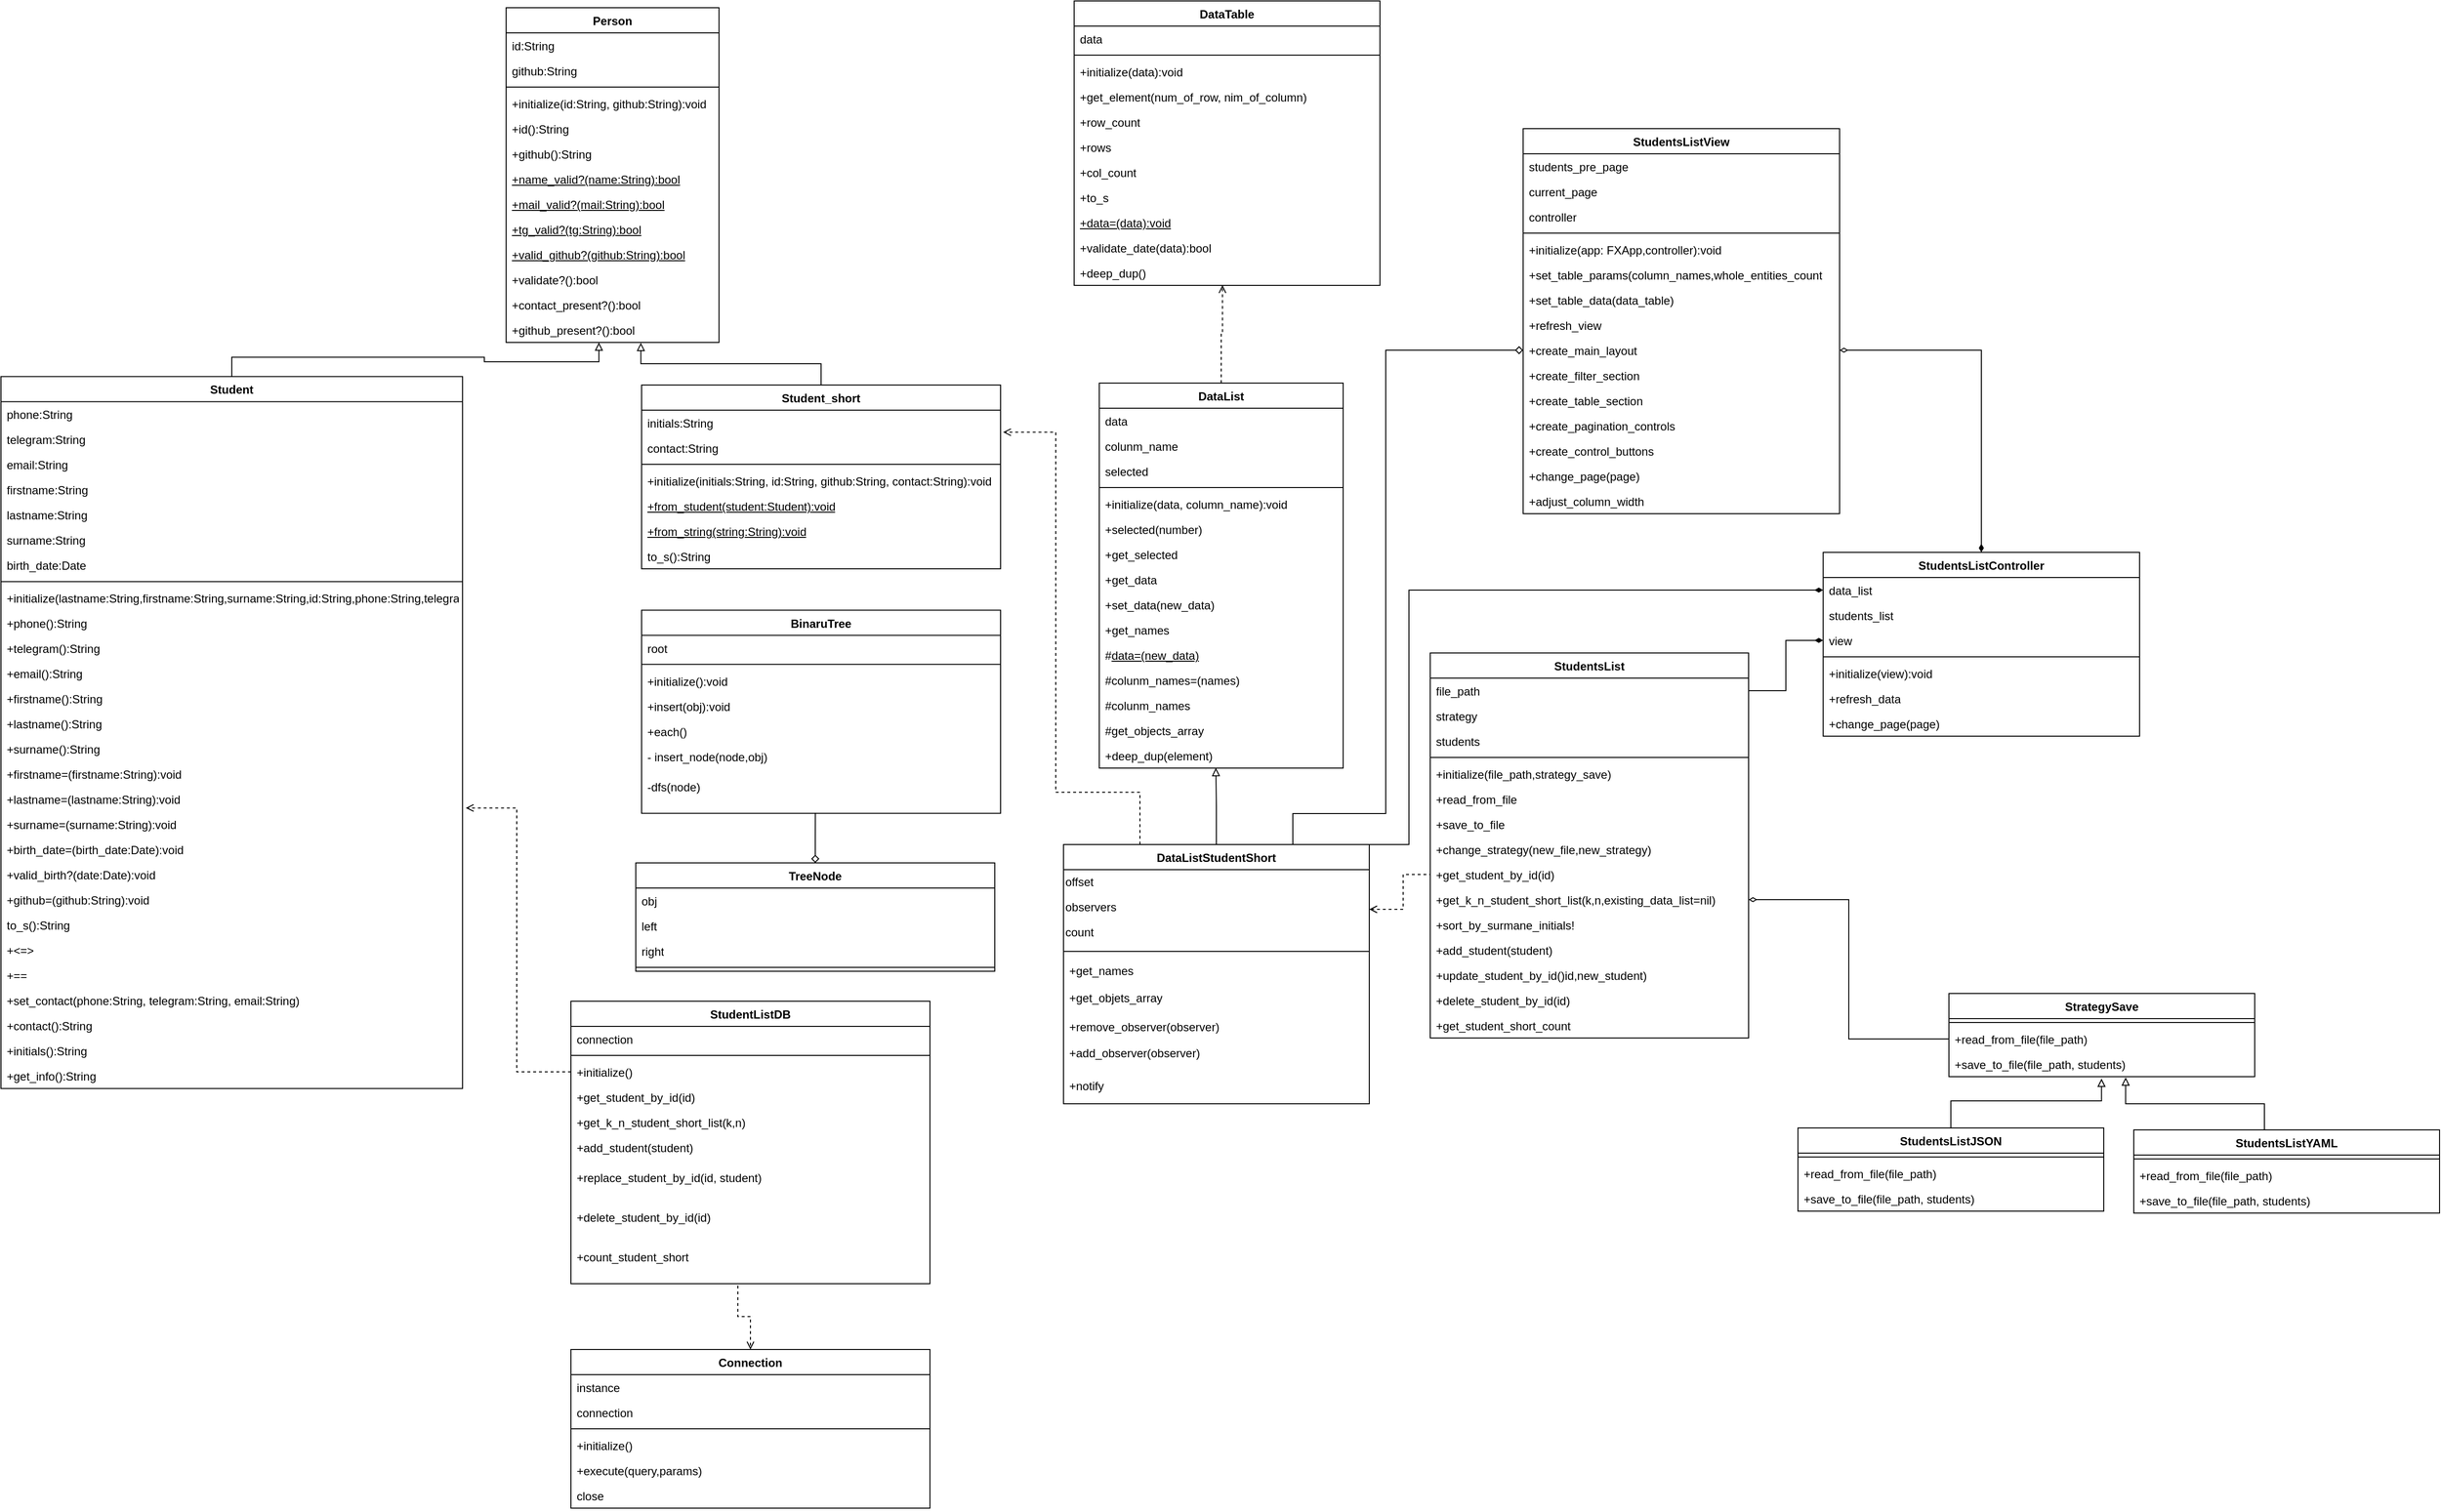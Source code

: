 <mxfile version="26.0.4">
  <diagram name="Страница — 2" id="mB3NBxEkCP3YJIPyT6EV">
    <mxGraphModel dx="2613" dy="3710" grid="0" gridSize="10" guides="1" tooltips="1" connect="1" arrows="1" fold="1" page="0" pageScale="1" pageWidth="827" pageHeight="1169" math="0" shadow="0">
      <root>
        <mxCell id="0" />
        <mxCell id="1" parent="0" />
        <mxCell id="fK1MUbpPZtfUddQt4Zvn-1" value="Person" style="swimlane;fontStyle=1;align=center;verticalAlign=top;childLayout=stackLayout;horizontal=1;startSize=26;horizontalStack=0;resizeParent=1;resizeParentMax=0;resizeLast=0;collapsible=1;marginBottom=0;whiteSpace=wrap;html=1;" parent="1" vertex="1">
          <mxGeometry x="603.003" y="352.996" width="220" height="346" as="geometry" />
        </mxCell>
        <mxCell id="fK1MUbpPZtfUddQt4Zvn-2" value="id:String" style="text;strokeColor=none;fillColor=none;align=left;verticalAlign=top;spacingLeft=4;spacingRight=4;overflow=hidden;rotatable=0;points=[[0,0.5],[1,0.5]];portConstraint=eastwest;whiteSpace=wrap;html=1;" parent="fK1MUbpPZtfUddQt4Zvn-1" vertex="1">
          <mxGeometry y="26" width="220" height="26" as="geometry" />
        </mxCell>
        <mxCell id="fK1MUbpPZtfUddQt4Zvn-3" value="github:String" style="text;strokeColor=none;fillColor=none;align=left;verticalAlign=top;spacingLeft=4;spacingRight=4;overflow=hidden;rotatable=0;points=[[0,0.5],[1,0.5]];portConstraint=eastwest;whiteSpace=wrap;html=1;" parent="fK1MUbpPZtfUddQt4Zvn-1" vertex="1">
          <mxGeometry y="52" width="220" height="26" as="geometry" />
        </mxCell>
        <mxCell id="fK1MUbpPZtfUddQt4Zvn-4" value="" style="line;strokeWidth=1;fillColor=none;align=left;verticalAlign=middle;spacingTop=-1;spacingLeft=3;spacingRight=3;rotatable=0;labelPosition=right;points=[];portConstraint=eastwest;strokeColor=inherit;" parent="fK1MUbpPZtfUddQt4Zvn-1" vertex="1">
          <mxGeometry y="78" width="220" height="8" as="geometry" />
        </mxCell>
        <mxCell id="fK1MUbpPZtfUddQt4Zvn-5" value="+initialize(id:String, github:String):void" style="text;strokeColor=none;fillColor=none;align=left;verticalAlign=top;spacingLeft=4;spacingRight=4;overflow=hidden;rotatable=0;points=[[0,0.5],[1,0.5]];portConstraint=eastwest;whiteSpace=wrap;html=1;" parent="fK1MUbpPZtfUddQt4Zvn-1" vertex="1">
          <mxGeometry y="86" width="220" height="26" as="geometry" />
        </mxCell>
        <mxCell id="fK1MUbpPZtfUddQt4Zvn-6" value="+id():String" style="text;strokeColor=none;fillColor=none;align=left;verticalAlign=top;spacingLeft=4;spacingRight=4;overflow=hidden;rotatable=0;points=[[0,0.5],[1,0.5]];portConstraint=eastwest;whiteSpace=wrap;html=1;" parent="fK1MUbpPZtfUddQt4Zvn-1" vertex="1">
          <mxGeometry y="112" width="220" height="26" as="geometry" />
        </mxCell>
        <mxCell id="fK1MUbpPZtfUddQt4Zvn-7" value="+github():String" style="text;strokeColor=none;fillColor=none;align=left;verticalAlign=top;spacingLeft=4;spacingRight=4;overflow=hidden;rotatable=0;points=[[0,0.5],[1,0.5]];portConstraint=eastwest;whiteSpace=wrap;html=1;" parent="fK1MUbpPZtfUddQt4Zvn-1" vertex="1">
          <mxGeometry y="138" width="220" height="26" as="geometry" />
        </mxCell>
        <mxCell id="fK1MUbpPZtfUddQt4Zvn-8" value="&lt;u&gt;+name_valid?(name:String):bool&lt;/u&gt;" style="text;strokeColor=none;fillColor=none;align=left;verticalAlign=top;spacingLeft=4;spacingRight=4;overflow=hidden;rotatable=0;points=[[0,0.5],[1,0.5]];portConstraint=eastwest;whiteSpace=wrap;html=1;" parent="fK1MUbpPZtfUddQt4Zvn-1" vertex="1">
          <mxGeometry y="164" width="220" height="26" as="geometry" />
        </mxCell>
        <mxCell id="fK1MUbpPZtfUddQt4Zvn-9" value="&lt;u&gt;+mail_valid?(mail:String):bool&lt;/u&gt;" style="text;strokeColor=none;fillColor=none;align=left;verticalAlign=top;spacingLeft=4;spacingRight=4;overflow=hidden;rotatable=0;points=[[0,0.5],[1,0.5]];portConstraint=eastwest;whiteSpace=wrap;html=1;" parent="fK1MUbpPZtfUddQt4Zvn-1" vertex="1">
          <mxGeometry y="190" width="220" height="26" as="geometry" />
        </mxCell>
        <mxCell id="fK1MUbpPZtfUddQt4Zvn-10" value="&lt;u&gt;+tg_valid?(tg:String):bool&lt;/u&gt;" style="text;strokeColor=none;fillColor=none;align=left;verticalAlign=top;spacingLeft=4;spacingRight=4;overflow=hidden;rotatable=0;points=[[0,0.5],[1,0.5]];portConstraint=eastwest;whiteSpace=wrap;html=1;" parent="fK1MUbpPZtfUddQt4Zvn-1" vertex="1">
          <mxGeometry y="216" width="220" height="26" as="geometry" />
        </mxCell>
        <mxCell id="fK1MUbpPZtfUddQt4Zvn-11" value="&lt;u&gt;+valid_github?(github:String):bool&lt;/u&gt;" style="text;strokeColor=none;fillColor=none;align=left;verticalAlign=top;spacingLeft=4;spacingRight=4;overflow=hidden;rotatable=0;points=[[0,0.5],[1,0.5]];portConstraint=eastwest;whiteSpace=wrap;html=1;" parent="fK1MUbpPZtfUddQt4Zvn-1" vertex="1">
          <mxGeometry y="242" width="220" height="26" as="geometry" />
        </mxCell>
        <mxCell id="fK1MUbpPZtfUddQt4Zvn-12" value="+validate?():bool" style="text;strokeColor=none;fillColor=none;align=left;verticalAlign=top;spacingLeft=4;spacingRight=4;overflow=hidden;rotatable=0;points=[[0,0.5],[1,0.5]];portConstraint=eastwest;whiteSpace=wrap;html=1;" parent="fK1MUbpPZtfUddQt4Zvn-1" vertex="1">
          <mxGeometry y="268" width="220" height="26" as="geometry" />
        </mxCell>
        <mxCell id="fK1MUbpPZtfUddQt4Zvn-13" value="+contact_present?():bool" style="text;strokeColor=none;fillColor=none;align=left;verticalAlign=top;spacingLeft=4;spacingRight=4;overflow=hidden;rotatable=0;points=[[0,0.5],[1,0.5]];portConstraint=eastwest;whiteSpace=wrap;html=1;" parent="fK1MUbpPZtfUddQt4Zvn-1" vertex="1">
          <mxGeometry y="294" width="220" height="26" as="geometry" />
        </mxCell>
        <mxCell id="fK1MUbpPZtfUddQt4Zvn-14" value="+github_present?():bool" style="text;strokeColor=none;fillColor=none;align=left;verticalAlign=top;spacingLeft=4;spacingRight=4;overflow=hidden;rotatable=0;points=[[0,0.5],[1,0.5]];portConstraint=eastwest;whiteSpace=wrap;html=1;" parent="fK1MUbpPZtfUddQt4Zvn-1" vertex="1">
          <mxGeometry y="320" width="220" height="26" as="geometry" />
        </mxCell>
        <mxCell id="fK1MUbpPZtfUddQt4Zvn-15" style="edgeStyle=orthogonalEdgeStyle;rounded=0;orthogonalLoop=1;jettySize=auto;html=1;exitX=0.5;exitY=0;exitDx=0;exitDy=0;entryX=0.436;entryY=1;entryDx=0;entryDy=0;entryPerimeter=0;endArrow=block;endFill=0;" parent="1" source="fK1MUbpPZtfUddQt4Zvn-16" target="fK1MUbpPZtfUddQt4Zvn-14" edge="1">
          <mxGeometry relative="1" as="geometry" />
        </mxCell>
        <mxCell id="fK1MUbpPZtfUddQt4Zvn-16" value="Student" style="swimlane;fontStyle=1;align=center;verticalAlign=top;childLayout=stackLayout;horizontal=1;startSize=26;horizontalStack=0;resizeParent=1;resizeParentMax=0;resizeLast=0;collapsible=1;marginBottom=0;whiteSpace=wrap;html=1;" parent="1" vertex="1">
          <mxGeometry x="81" y="734.24" width="477" height="736" as="geometry" />
        </mxCell>
        <mxCell id="fK1MUbpPZtfUddQt4Zvn-17" value="phone:String" style="text;strokeColor=none;fillColor=none;align=left;verticalAlign=top;spacingLeft=4;spacingRight=4;overflow=hidden;rotatable=0;points=[[0,0.5],[1,0.5]];portConstraint=eastwest;whiteSpace=wrap;html=1;" parent="fK1MUbpPZtfUddQt4Zvn-16" vertex="1">
          <mxGeometry y="26" width="477" height="26" as="geometry" />
        </mxCell>
        <mxCell id="fK1MUbpPZtfUddQt4Zvn-18" value="telegram:String" style="text;strokeColor=none;fillColor=none;align=left;verticalAlign=top;spacingLeft=4;spacingRight=4;overflow=hidden;rotatable=0;points=[[0,0.5],[1,0.5]];portConstraint=eastwest;whiteSpace=wrap;html=1;" parent="fK1MUbpPZtfUddQt4Zvn-16" vertex="1">
          <mxGeometry y="52" width="477" height="26" as="geometry" />
        </mxCell>
        <mxCell id="fK1MUbpPZtfUddQt4Zvn-19" value="email:String" style="text;strokeColor=none;fillColor=none;align=left;verticalAlign=top;spacingLeft=4;spacingRight=4;overflow=hidden;rotatable=0;points=[[0,0.5],[1,0.5]];portConstraint=eastwest;whiteSpace=wrap;html=1;" parent="fK1MUbpPZtfUddQt4Zvn-16" vertex="1">
          <mxGeometry y="78" width="477" height="26" as="geometry" />
        </mxCell>
        <mxCell id="fK1MUbpPZtfUddQt4Zvn-20" value="firstname:String" style="text;strokeColor=none;fillColor=none;align=left;verticalAlign=top;spacingLeft=4;spacingRight=4;overflow=hidden;rotatable=0;points=[[0,0.5],[1,0.5]];portConstraint=eastwest;whiteSpace=wrap;html=1;" parent="fK1MUbpPZtfUddQt4Zvn-16" vertex="1">
          <mxGeometry y="104" width="477" height="26" as="geometry" />
        </mxCell>
        <mxCell id="fK1MUbpPZtfUddQt4Zvn-21" value="lastname:String" style="text;strokeColor=none;fillColor=none;align=left;verticalAlign=top;spacingLeft=4;spacingRight=4;overflow=hidden;rotatable=0;points=[[0,0.5],[1,0.5]];portConstraint=eastwest;whiteSpace=wrap;html=1;" parent="fK1MUbpPZtfUddQt4Zvn-16" vertex="1">
          <mxGeometry y="130" width="477" height="26" as="geometry" />
        </mxCell>
        <mxCell id="fK1MUbpPZtfUddQt4Zvn-22" value="surname:String" style="text;strokeColor=none;fillColor=none;align=left;verticalAlign=top;spacingLeft=4;spacingRight=4;overflow=hidden;rotatable=0;points=[[0,0.5],[1,0.5]];portConstraint=eastwest;whiteSpace=wrap;html=1;" parent="fK1MUbpPZtfUddQt4Zvn-16" vertex="1">
          <mxGeometry y="156" width="477" height="26" as="geometry" />
        </mxCell>
        <mxCell id="fK1MUbpPZtfUddQt4Zvn-23" value="birth_date:Date" style="text;strokeColor=none;fillColor=none;align=left;verticalAlign=top;spacingLeft=4;spacingRight=4;overflow=hidden;rotatable=0;points=[[0,0.5],[1,0.5]];portConstraint=eastwest;whiteSpace=wrap;html=1;" parent="fK1MUbpPZtfUddQt4Zvn-16" vertex="1">
          <mxGeometry y="182" width="477" height="26" as="geometry" />
        </mxCell>
        <mxCell id="fK1MUbpPZtfUddQt4Zvn-24" value="" style="line;strokeWidth=1;fillColor=none;align=left;verticalAlign=middle;spacingTop=-1;spacingLeft=3;spacingRight=3;rotatable=0;labelPosition=right;points=[];portConstraint=eastwest;strokeColor=inherit;" parent="fK1MUbpPZtfUddQt4Zvn-16" vertex="1">
          <mxGeometry y="208" width="477" height="8" as="geometry" />
        </mxCell>
        <mxCell id="fK1MUbpPZtfUddQt4Zvn-25" value="+initialize(lastname:String,firstname:String,surname:String,id:String,phone:String,telegram:String,email:Sring,github:String,birth_date:date):void" style="text;strokeColor=none;fillColor=none;align=left;verticalAlign=top;spacingLeft=4;spacingRight=4;overflow=hidden;rotatable=0;points=[[0,0.5],[1,0.5]];portConstraint=eastwest;whiteSpace=wrap;html=1;" parent="fK1MUbpPZtfUddQt4Zvn-16" vertex="1">
          <mxGeometry y="216" width="477" height="26" as="geometry" />
        </mxCell>
        <mxCell id="fK1MUbpPZtfUddQt4Zvn-26" value="+phone():String" style="text;strokeColor=none;fillColor=none;align=left;verticalAlign=top;spacingLeft=4;spacingRight=4;overflow=hidden;rotatable=0;points=[[0,0.5],[1,0.5]];portConstraint=eastwest;whiteSpace=wrap;html=1;" parent="fK1MUbpPZtfUddQt4Zvn-16" vertex="1">
          <mxGeometry y="242" width="477" height="26" as="geometry" />
        </mxCell>
        <mxCell id="fK1MUbpPZtfUddQt4Zvn-27" value="+telegram():String" style="text;strokeColor=none;fillColor=none;align=left;verticalAlign=top;spacingLeft=4;spacingRight=4;overflow=hidden;rotatable=0;points=[[0,0.5],[1,0.5]];portConstraint=eastwest;whiteSpace=wrap;html=1;" parent="fK1MUbpPZtfUddQt4Zvn-16" vertex="1">
          <mxGeometry y="268" width="477" height="26" as="geometry" />
        </mxCell>
        <mxCell id="fK1MUbpPZtfUddQt4Zvn-28" value="+email():String" style="text;strokeColor=none;fillColor=none;align=left;verticalAlign=top;spacingLeft=4;spacingRight=4;overflow=hidden;rotatable=0;points=[[0,0.5],[1,0.5]];portConstraint=eastwest;whiteSpace=wrap;html=1;" parent="fK1MUbpPZtfUddQt4Zvn-16" vertex="1">
          <mxGeometry y="294" width="477" height="26" as="geometry" />
        </mxCell>
        <mxCell id="fK1MUbpPZtfUddQt4Zvn-29" value="+firstname():String" style="text;strokeColor=none;fillColor=none;align=left;verticalAlign=top;spacingLeft=4;spacingRight=4;overflow=hidden;rotatable=0;points=[[0,0.5],[1,0.5]];portConstraint=eastwest;whiteSpace=wrap;html=1;" parent="fK1MUbpPZtfUddQt4Zvn-16" vertex="1">
          <mxGeometry y="320" width="477" height="26" as="geometry" />
        </mxCell>
        <mxCell id="fK1MUbpPZtfUddQt4Zvn-30" value="+lastname():String" style="text;strokeColor=none;fillColor=none;align=left;verticalAlign=top;spacingLeft=4;spacingRight=4;overflow=hidden;rotatable=0;points=[[0,0.5],[1,0.5]];portConstraint=eastwest;whiteSpace=wrap;html=1;" parent="fK1MUbpPZtfUddQt4Zvn-16" vertex="1">
          <mxGeometry y="346" width="477" height="26" as="geometry" />
        </mxCell>
        <mxCell id="fK1MUbpPZtfUddQt4Zvn-31" value="+surname():String" style="text;strokeColor=none;fillColor=none;align=left;verticalAlign=top;spacingLeft=4;spacingRight=4;overflow=hidden;rotatable=0;points=[[0,0.5],[1,0.5]];portConstraint=eastwest;whiteSpace=wrap;html=1;" parent="fK1MUbpPZtfUddQt4Zvn-16" vertex="1">
          <mxGeometry y="372" width="477" height="26" as="geometry" />
        </mxCell>
        <mxCell id="fK1MUbpPZtfUddQt4Zvn-32" value="+firstname=(firstname:String):void" style="text;strokeColor=none;fillColor=none;align=left;verticalAlign=top;spacingLeft=4;spacingRight=4;overflow=hidden;rotatable=0;points=[[0,0.5],[1,0.5]];portConstraint=eastwest;whiteSpace=wrap;html=1;" parent="fK1MUbpPZtfUddQt4Zvn-16" vertex="1">
          <mxGeometry y="398" width="477" height="26" as="geometry" />
        </mxCell>
        <mxCell id="fK1MUbpPZtfUddQt4Zvn-33" value="+lastname=(lastname:String):void" style="text;strokeColor=none;fillColor=none;align=left;verticalAlign=top;spacingLeft=4;spacingRight=4;overflow=hidden;rotatable=0;points=[[0,0.5],[1,0.5]];portConstraint=eastwest;whiteSpace=wrap;html=1;" parent="fK1MUbpPZtfUddQt4Zvn-16" vertex="1">
          <mxGeometry y="424" width="477" height="26" as="geometry" />
        </mxCell>
        <mxCell id="fK1MUbpPZtfUddQt4Zvn-34" value="+surname=(surname:String):void" style="text;strokeColor=none;fillColor=none;align=left;verticalAlign=top;spacingLeft=4;spacingRight=4;overflow=hidden;rotatable=0;points=[[0,0.5],[1,0.5]];portConstraint=eastwest;whiteSpace=wrap;html=1;" parent="fK1MUbpPZtfUddQt4Zvn-16" vertex="1">
          <mxGeometry y="450" width="477" height="26" as="geometry" />
        </mxCell>
        <mxCell id="fK1MUbpPZtfUddQt4Zvn-35" value="+birth_date=(birth_date:Date):void" style="text;strokeColor=none;fillColor=none;align=left;verticalAlign=top;spacingLeft=4;spacingRight=4;overflow=hidden;rotatable=0;points=[[0,0.5],[1,0.5]];portConstraint=eastwest;whiteSpace=wrap;html=1;" parent="fK1MUbpPZtfUddQt4Zvn-16" vertex="1">
          <mxGeometry y="476" width="477" height="26" as="geometry" />
        </mxCell>
        <mxCell id="fK1MUbpPZtfUddQt4Zvn-36" value="+valid_birth?(date:Date):void" style="text;strokeColor=none;fillColor=none;align=left;verticalAlign=top;spacingLeft=4;spacingRight=4;overflow=hidden;rotatable=0;points=[[0,0.5],[1,0.5]];portConstraint=eastwest;whiteSpace=wrap;html=1;" parent="fK1MUbpPZtfUddQt4Zvn-16" vertex="1">
          <mxGeometry y="502" width="477" height="26" as="geometry" />
        </mxCell>
        <mxCell id="fK1MUbpPZtfUddQt4Zvn-37" value="+github=(github:String):void" style="text;strokeColor=none;fillColor=none;align=left;verticalAlign=top;spacingLeft=4;spacingRight=4;overflow=hidden;rotatable=0;points=[[0,0.5],[1,0.5]];portConstraint=eastwest;whiteSpace=wrap;html=1;" parent="fK1MUbpPZtfUddQt4Zvn-16" vertex="1">
          <mxGeometry y="528" width="477" height="26" as="geometry" />
        </mxCell>
        <mxCell id="fK1MUbpPZtfUddQt4Zvn-38" value="to_s():String" style="text;strokeColor=none;fillColor=none;align=left;verticalAlign=top;spacingLeft=4;spacingRight=4;overflow=hidden;rotatable=0;points=[[0,0.5],[1,0.5]];portConstraint=eastwest;whiteSpace=wrap;html=1;" parent="fK1MUbpPZtfUddQt4Zvn-16" vertex="1">
          <mxGeometry y="554" width="477" height="26" as="geometry" />
        </mxCell>
        <mxCell id="ZjAOVExn8QPmATXSv62G-1" value="+&amp;lt;=&amp;gt;" style="text;strokeColor=none;fillColor=none;align=left;verticalAlign=top;spacingLeft=4;spacingRight=4;overflow=hidden;rotatable=0;points=[[0,0.5],[1,0.5]];portConstraint=eastwest;whiteSpace=wrap;html=1;" parent="fK1MUbpPZtfUddQt4Zvn-16" vertex="1">
          <mxGeometry y="580" width="477" height="26" as="geometry" />
        </mxCell>
        <mxCell id="ZjAOVExn8QPmATXSv62G-2" value="+==" style="text;strokeColor=none;fillColor=none;align=left;verticalAlign=top;spacingLeft=4;spacingRight=4;overflow=hidden;rotatable=0;points=[[0,0.5],[1,0.5]];portConstraint=eastwest;whiteSpace=wrap;html=1;" parent="fK1MUbpPZtfUddQt4Zvn-16" vertex="1">
          <mxGeometry y="606" width="477" height="26" as="geometry" />
        </mxCell>
        <mxCell id="fK1MUbpPZtfUddQt4Zvn-39" value="+set_contact(phone:String, telegram:String, email:String)" style="text;strokeColor=none;fillColor=none;align=left;verticalAlign=top;spacingLeft=4;spacingRight=4;overflow=hidden;rotatable=0;points=[[0,0.5],[1,0.5]];portConstraint=eastwest;whiteSpace=wrap;html=1;" parent="fK1MUbpPZtfUddQt4Zvn-16" vertex="1">
          <mxGeometry y="632" width="477" height="26" as="geometry" />
        </mxCell>
        <mxCell id="fK1MUbpPZtfUddQt4Zvn-40" value="+contact():String" style="text;strokeColor=none;fillColor=none;align=left;verticalAlign=top;spacingLeft=4;spacingRight=4;overflow=hidden;rotatable=0;points=[[0,0.5],[1,0.5]];portConstraint=eastwest;whiteSpace=wrap;html=1;" parent="fK1MUbpPZtfUddQt4Zvn-16" vertex="1">
          <mxGeometry y="658" width="477" height="26" as="geometry" />
        </mxCell>
        <mxCell id="fK1MUbpPZtfUddQt4Zvn-41" value="+initials():String" style="text;strokeColor=none;fillColor=none;align=left;verticalAlign=top;spacingLeft=4;spacingRight=4;overflow=hidden;rotatable=0;points=[[0,0.5],[1,0.5]];portConstraint=eastwest;whiteSpace=wrap;html=1;" parent="fK1MUbpPZtfUddQt4Zvn-16" vertex="1">
          <mxGeometry y="684" width="477" height="26" as="geometry" />
        </mxCell>
        <mxCell id="fK1MUbpPZtfUddQt4Zvn-42" value="+get_info():String" style="text;strokeColor=none;fillColor=none;align=left;verticalAlign=top;spacingLeft=4;spacingRight=4;overflow=hidden;rotatable=0;points=[[0,0.5],[1,0.5]];portConstraint=eastwest;whiteSpace=wrap;html=1;" parent="fK1MUbpPZtfUddQt4Zvn-16" vertex="1">
          <mxGeometry y="710" width="477" height="26" as="geometry" />
        </mxCell>
        <mxCell id="fK1MUbpPZtfUddQt4Zvn-43" style="edgeStyle=orthogonalEdgeStyle;rounded=0;orthogonalLoop=1;jettySize=auto;html=1;exitX=0.5;exitY=0;exitDx=0;exitDy=0;entryX=0.633;entryY=1.013;entryDx=0;entryDy=0;entryPerimeter=0;endArrow=block;endFill=0;" parent="1" source="fK1MUbpPZtfUddQt4Zvn-44" target="fK1MUbpPZtfUddQt4Zvn-14" edge="1">
          <mxGeometry relative="1" as="geometry">
            <mxPoint x="743.003" y="702.996" as="targetPoint" />
          </mxGeometry>
        </mxCell>
        <mxCell id="fK1MUbpPZtfUddQt4Zvn-44" value="Student_short" style="swimlane;fontStyle=1;align=center;verticalAlign=top;childLayout=stackLayout;horizontal=1;startSize=26;horizontalStack=0;resizeParent=1;resizeParentMax=0;resizeLast=0;collapsible=1;marginBottom=0;whiteSpace=wrap;html=1;" parent="1" vertex="1">
          <mxGeometry x="743.003" y="742.996" width="371" height="190" as="geometry" />
        </mxCell>
        <mxCell id="fK1MUbpPZtfUddQt4Zvn-45" value="initials:String" style="text;strokeColor=none;fillColor=none;align=left;verticalAlign=top;spacingLeft=4;spacingRight=4;overflow=hidden;rotatable=0;points=[[0,0.5],[1,0.5]];portConstraint=eastwest;whiteSpace=wrap;html=1;" parent="fK1MUbpPZtfUddQt4Zvn-44" vertex="1">
          <mxGeometry y="26" width="371" height="26" as="geometry" />
        </mxCell>
        <mxCell id="fK1MUbpPZtfUddQt4Zvn-46" value="contact:String" style="text;strokeColor=none;fillColor=none;align=left;verticalAlign=top;spacingLeft=4;spacingRight=4;overflow=hidden;rotatable=0;points=[[0,0.5],[1,0.5]];portConstraint=eastwest;whiteSpace=wrap;html=1;" parent="fK1MUbpPZtfUddQt4Zvn-44" vertex="1">
          <mxGeometry y="52" width="371" height="26" as="geometry" />
        </mxCell>
        <mxCell id="fK1MUbpPZtfUddQt4Zvn-47" value="" style="line;strokeWidth=1;fillColor=none;align=left;verticalAlign=middle;spacingTop=-1;spacingLeft=3;spacingRight=3;rotatable=0;labelPosition=right;points=[];portConstraint=eastwest;strokeColor=inherit;" parent="fK1MUbpPZtfUddQt4Zvn-44" vertex="1">
          <mxGeometry y="78" width="371" height="8" as="geometry" />
        </mxCell>
        <mxCell id="fK1MUbpPZtfUddQt4Zvn-48" value="+initialize(initials:String, id:String, github:String, contact:String):void" style="text;strokeColor=none;fillColor=none;align=left;verticalAlign=top;spacingLeft=4;spacingRight=4;overflow=hidden;rotatable=0;points=[[0,0.5],[1,0.5]];portConstraint=eastwest;whiteSpace=wrap;html=1;" parent="fK1MUbpPZtfUddQt4Zvn-44" vertex="1">
          <mxGeometry y="86" width="371" height="26" as="geometry" />
        </mxCell>
        <mxCell id="fK1MUbpPZtfUddQt4Zvn-49" value="&lt;u&gt;+from_student(student:Student):void&lt;/u&gt;" style="text;strokeColor=none;fillColor=none;align=left;verticalAlign=top;spacingLeft=4;spacingRight=4;overflow=hidden;rotatable=0;points=[[0,0.5],[1,0.5]];portConstraint=eastwest;whiteSpace=wrap;html=1;" parent="fK1MUbpPZtfUddQt4Zvn-44" vertex="1">
          <mxGeometry y="112" width="371" height="26" as="geometry" />
        </mxCell>
        <mxCell id="fK1MUbpPZtfUddQt4Zvn-50" value="&lt;u&gt;+from_string(string:String):void&lt;/u&gt;" style="text;strokeColor=none;fillColor=none;align=left;verticalAlign=top;spacingLeft=4;spacingRight=4;overflow=hidden;rotatable=0;points=[[0,0.5],[1,0.5]];portConstraint=eastwest;whiteSpace=wrap;html=1;" parent="fK1MUbpPZtfUddQt4Zvn-44" vertex="1">
          <mxGeometry y="138" width="371" height="26" as="geometry" />
        </mxCell>
        <mxCell id="fK1MUbpPZtfUddQt4Zvn-51" value="to_s():String" style="text;strokeColor=none;fillColor=none;align=left;verticalAlign=top;spacingLeft=4;spacingRight=4;overflow=hidden;rotatable=0;points=[[0,0.5],[1,0.5]];portConstraint=eastwest;whiteSpace=wrap;html=1;" parent="fK1MUbpPZtfUddQt4Zvn-44" vertex="1">
          <mxGeometry y="164" width="371" height="26" as="geometry" />
        </mxCell>
        <mxCell id="fK1MUbpPZtfUddQt4Zvn-52" value="BinaruTree" style="swimlane;fontStyle=1;align=center;verticalAlign=top;childLayout=stackLayout;horizontal=1;startSize=26;horizontalStack=0;resizeParent=1;resizeParentMax=0;resizeLast=0;collapsible=1;marginBottom=0;whiteSpace=wrap;html=1;" parent="1" vertex="1">
          <mxGeometry x="743.003" y="975.756" width="371" height="210" as="geometry" />
        </mxCell>
        <mxCell id="fK1MUbpPZtfUddQt4Zvn-53" value="root" style="text;strokeColor=none;fillColor=none;align=left;verticalAlign=top;spacingLeft=4;spacingRight=4;overflow=hidden;rotatable=0;points=[[0,0.5],[1,0.5]];portConstraint=eastwest;whiteSpace=wrap;html=1;" parent="fK1MUbpPZtfUddQt4Zvn-52" vertex="1">
          <mxGeometry y="26" width="371" height="26" as="geometry" />
        </mxCell>
        <mxCell id="fK1MUbpPZtfUddQt4Zvn-54" value="" style="line;strokeWidth=1;fillColor=none;align=left;verticalAlign=middle;spacingTop=-1;spacingLeft=3;spacingRight=3;rotatable=0;labelPosition=right;points=[];portConstraint=eastwest;strokeColor=inherit;" parent="fK1MUbpPZtfUddQt4Zvn-52" vertex="1">
          <mxGeometry y="52" width="371" height="8" as="geometry" />
        </mxCell>
        <mxCell id="fK1MUbpPZtfUddQt4Zvn-55" value="+initialize():void" style="text;strokeColor=none;fillColor=none;align=left;verticalAlign=top;spacingLeft=4;spacingRight=4;overflow=hidden;rotatable=0;points=[[0,0.5],[1,0.5]];portConstraint=eastwest;whiteSpace=wrap;html=1;" parent="fK1MUbpPZtfUddQt4Zvn-52" vertex="1">
          <mxGeometry y="60" width="371" height="26" as="geometry" />
        </mxCell>
        <mxCell id="fK1MUbpPZtfUddQt4Zvn-56" value="+insert(obj):void" style="text;strokeColor=none;fillColor=none;align=left;verticalAlign=top;spacingLeft=4;spacingRight=4;overflow=hidden;rotatable=0;points=[[0,0.5],[1,0.5]];portConstraint=eastwest;whiteSpace=wrap;html=1;" parent="fK1MUbpPZtfUddQt4Zvn-52" vertex="1">
          <mxGeometry y="86" width="371" height="26" as="geometry" />
        </mxCell>
        <mxCell id="fK1MUbpPZtfUddQt4Zvn-57" value="+each()" style="text;strokeColor=none;fillColor=none;align=left;verticalAlign=top;spacingLeft=4;spacingRight=4;overflow=hidden;rotatable=0;points=[[0,0.5],[1,0.5]];portConstraint=eastwest;whiteSpace=wrap;html=1;" parent="fK1MUbpPZtfUddQt4Zvn-52" vertex="1">
          <mxGeometry y="112" width="371" height="26" as="geometry" />
        </mxCell>
        <mxCell id="fK1MUbpPZtfUddQt4Zvn-58" value="- insert_node(node,obj)&lt;div&gt;&lt;br&gt;&lt;/div&gt;" style="text;strokeColor=none;fillColor=none;align=left;verticalAlign=top;spacingLeft=4;spacingRight=4;overflow=hidden;rotatable=0;points=[[0,0.5],[1,0.5]];portConstraint=eastwest;whiteSpace=wrap;html=1;" parent="fK1MUbpPZtfUddQt4Zvn-52" vertex="1">
          <mxGeometry y="138" width="371" height="31" as="geometry" />
        </mxCell>
        <mxCell id="fK1MUbpPZtfUddQt4Zvn-59" value="&lt;div&gt;-dfs(node)&lt;/div&gt;" style="text;strokeColor=none;fillColor=none;align=left;verticalAlign=top;spacingLeft=4;spacingRight=4;overflow=hidden;rotatable=0;points=[[0,0.5],[1,0.5]];portConstraint=eastwest;whiteSpace=wrap;html=1;" parent="fK1MUbpPZtfUddQt4Zvn-52" vertex="1">
          <mxGeometry y="169" width="371" height="41" as="geometry" />
        </mxCell>
        <mxCell id="fK1MUbpPZtfUddQt4Zvn-60" value="TreeNode" style="swimlane;fontStyle=1;align=center;verticalAlign=top;childLayout=stackLayout;horizontal=1;startSize=26;horizontalStack=0;resizeParent=1;resizeParentMax=0;resizeLast=0;collapsible=1;marginBottom=0;whiteSpace=wrap;html=1;" parent="1" vertex="1">
          <mxGeometry x="737.003" y="1236.996" width="371" height="112" as="geometry" />
        </mxCell>
        <mxCell id="fK1MUbpPZtfUddQt4Zvn-61" value="obj" style="text;strokeColor=none;fillColor=none;align=left;verticalAlign=top;spacingLeft=4;spacingRight=4;overflow=hidden;rotatable=0;points=[[0,0.5],[1,0.5]];portConstraint=eastwest;whiteSpace=wrap;html=1;" parent="fK1MUbpPZtfUddQt4Zvn-60" vertex="1">
          <mxGeometry y="26" width="371" height="26" as="geometry" />
        </mxCell>
        <mxCell id="fK1MUbpPZtfUddQt4Zvn-62" value="left" style="text;strokeColor=none;fillColor=none;align=left;verticalAlign=top;spacingLeft=4;spacingRight=4;overflow=hidden;rotatable=0;points=[[0,0.5],[1,0.5]];portConstraint=eastwest;whiteSpace=wrap;html=1;" parent="fK1MUbpPZtfUddQt4Zvn-60" vertex="1">
          <mxGeometry y="52" width="371" height="26" as="geometry" />
        </mxCell>
        <mxCell id="fK1MUbpPZtfUddQt4Zvn-63" value="right" style="text;strokeColor=none;fillColor=none;align=left;verticalAlign=top;spacingLeft=4;spacingRight=4;overflow=hidden;rotatable=0;points=[[0,0.5],[1,0.5]];portConstraint=eastwest;whiteSpace=wrap;html=1;" parent="fK1MUbpPZtfUddQt4Zvn-60" vertex="1">
          <mxGeometry y="78" width="371" height="26" as="geometry" />
        </mxCell>
        <mxCell id="fK1MUbpPZtfUddQt4Zvn-64" value="" style="line;strokeWidth=1;fillColor=none;align=left;verticalAlign=middle;spacingTop=-1;spacingLeft=3;spacingRight=3;rotatable=0;labelPosition=right;points=[];portConstraint=eastwest;strokeColor=inherit;" parent="fK1MUbpPZtfUddQt4Zvn-60" vertex="1">
          <mxGeometry y="104" width="371" height="8" as="geometry" />
        </mxCell>
        <mxCell id="fK1MUbpPZtfUddQt4Zvn-65" style="edgeStyle=orthogonalEdgeStyle;rounded=0;orthogonalLoop=1;jettySize=auto;html=1;entryX=0.484;entryY=0.991;entryDx=0;entryDy=0;entryPerimeter=0;startArrow=diamond;startFill=0;endArrow=none;endFill=0;" parent="1" source="fK1MUbpPZtfUddQt4Zvn-60" target="fK1MUbpPZtfUddQt4Zvn-59" edge="1">
          <mxGeometry relative="1" as="geometry" />
        </mxCell>
        <mxCell id="fK1MUbpPZtfUddQt4Zvn-66" value="DataTable" style="swimlane;fontStyle=1;align=center;verticalAlign=top;childLayout=stackLayout;horizontal=1;startSize=26;horizontalStack=0;resizeParent=1;resizeParentMax=0;resizeLast=0;collapsible=1;marginBottom=0;whiteSpace=wrap;html=1;" parent="1" vertex="1">
          <mxGeometry x="1190" y="346" width="316" height="294" as="geometry" />
        </mxCell>
        <mxCell id="fK1MUbpPZtfUddQt4Zvn-67" value="data" style="text;strokeColor=none;fillColor=none;align=left;verticalAlign=top;spacingLeft=4;spacingRight=4;overflow=hidden;rotatable=0;points=[[0,0.5],[1,0.5]];portConstraint=eastwest;whiteSpace=wrap;html=1;" parent="fK1MUbpPZtfUddQt4Zvn-66" vertex="1">
          <mxGeometry y="26" width="316" height="26" as="geometry" />
        </mxCell>
        <mxCell id="fK1MUbpPZtfUddQt4Zvn-68" value="" style="line;strokeWidth=1;fillColor=none;align=left;verticalAlign=middle;spacingTop=-1;spacingLeft=3;spacingRight=3;rotatable=0;labelPosition=right;points=[];portConstraint=eastwest;strokeColor=inherit;" parent="fK1MUbpPZtfUddQt4Zvn-66" vertex="1">
          <mxGeometry y="52" width="316" height="8" as="geometry" />
        </mxCell>
        <mxCell id="fK1MUbpPZtfUddQt4Zvn-69" value="+initialize(data):void" style="text;strokeColor=none;fillColor=none;align=left;verticalAlign=top;spacingLeft=4;spacingRight=4;overflow=hidden;rotatable=0;points=[[0,0.5],[1,0.5]];portConstraint=eastwest;whiteSpace=wrap;html=1;" parent="fK1MUbpPZtfUddQt4Zvn-66" vertex="1">
          <mxGeometry y="60" width="316" height="26" as="geometry" />
        </mxCell>
        <mxCell id="fK1MUbpPZtfUddQt4Zvn-70" value="+get_element(num_of_row, nim_of_column)" style="text;strokeColor=none;fillColor=none;align=left;verticalAlign=top;spacingLeft=4;spacingRight=4;overflow=hidden;rotatable=0;points=[[0,0.5],[1,0.5]];portConstraint=eastwest;whiteSpace=wrap;html=1;" parent="fK1MUbpPZtfUddQt4Zvn-66" vertex="1">
          <mxGeometry y="86" width="316" height="26" as="geometry" />
        </mxCell>
        <mxCell id="fK1MUbpPZtfUddQt4Zvn-71" value="+row_count" style="text;strokeColor=none;fillColor=none;align=left;verticalAlign=top;spacingLeft=4;spacingRight=4;overflow=hidden;rotatable=0;points=[[0,0.5],[1,0.5]];portConstraint=eastwest;whiteSpace=wrap;html=1;" parent="fK1MUbpPZtfUddQt4Zvn-66" vertex="1">
          <mxGeometry y="112" width="316" height="26" as="geometry" />
        </mxCell>
        <mxCell id="fK1MUbpPZtfUddQt4Zvn-72" value="+rows" style="text;strokeColor=none;fillColor=none;align=left;verticalAlign=top;spacingLeft=4;spacingRight=4;overflow=hidden;rotatable=0;points=[[0,0.5],[1,0.5]];portConstraint=eastwest;whiteSpace=wrap;html=1;" parent="fK1MUbpPZtfUddQt4Zvn-66" vertex="1">
          <mxGeometry y="138" width="316" height="26" as="geometry" />
        </mxCell>
        <mxCell id="fK1MUbpPZtfUddQt4Zvn-73" value="+col_count" style="text;strokeColor=none;fillColor=none;align=left;verticalAlign=top;spacingLeft=4;spacingRight=4;overflow=hidden;rotatable=0;points=[[0,0.5],[1,0.5]];portConstraint=eastwest;whiteSpace=wrap;html=1;" parent="fK1MUbpPZtfUddQt4Zvn-66" vertex="1">
          <mxGeometry y="164" width="316" height="26" as="geometry" />
        </mxCell>
        <mxCell id="fK1MUbpPZtfUddQt4Zvn-74" value="+to_s" style="text;strokeColor=none;fillColor=none;align=left;verticalAlign=top;spacingLeft=4;spacingRight=4;overflow=hidden;rotatable=0;points=[[0,0.5],[1,0.5]];portConstraint=eastwest;whiteSpace=wrap;html=1;" parent="fK1MUbpPZtfUddQt4Zvn-66" vertex="1">
          <mxGeometry y="190" width="316" height="26" as="geometry" />
        </mxCell>
        <mxCell id="fK1MUbpPZtfUddQt4Zvn-75" value="&lt;u&gt;+data=(data):void&lt;/u&gt;" style="text;strokeColor=none;fillColor=none;align=left;verticalAlign=top;spacingLeft=4;spacingRight=4;overflow=hidden;rotatable=0;points=[[0,0.5],[1,0.5]];portConstraint=eastwest;whiteSpace=wrap;html=1;" parent="fK1MUbpPZtfUddQt4Zvn-66" vertex="1">
          <mxGeometry y="216" width="316" height="26" as="geometry" />
        </mxCell>
        <mxCell id="fK1MUbpPZtfUddQt4Zvn-76" value="+validate_date(data):bool" style="text;strokeColor=none;fillColor=none;align=left;verticalAlign=top;spacingLeft=4;spacingRight=4;overflow=hidden;rotatable=0;points=[[0,0.5],[1,0.5]];portConstraint=eastwest;whiteSpace=wrap;html=1;" parent="fK1MUbpPZtfUddQt4Zvn-66" vertex="1">
          <mxGeometry y="242" width="316" height="26" as="geometry" />
        </mxCell>
        <mxCell id="fK1MUbpPZtfUddQt4Zvn-77" value="+deep_dup()" style="text;strokeColor=none;fillColor=none;align=left;verticalAlign=top;spacingLeft=4;spacingRight=4;overflow=hidden;rotatable=0;points=[[0,0.5],[1,0.5]];portConstraint=eastwest;whiteSpace=wrap;html=1;" parent="fK1MUbpPZtfUddQt4Zvn-66" vertex="1">
          <mxGeometry y="268" width="316" height="26" as="geometry" />
        </mxCell>
        <mxCell id="fK1MUbpPZtfUddQt4Zvn-78" value="DataList" style="swimlane;fontStyle=1;align=center;verticalAlign=top;childLayout=stackLayout;horizontal=1;startSize=26;horizontalStack=0;resizeParent=1;resizeParentMax=0;resizeLast=0;collapsible=1;marginBottom=0;whiteSpace=wrap;html=1;" parent="1" vertex="1">
          <mxGeometry x="1216" y="741" width="252" height="398" as="geometry" />
        </mxCell>
        <mxCell id="fK1MUbpPZtfUddQt4Zvn-79" value="data" style="text;strokeColor=none;fillColor=none;align=left;verticalAlign=top;spacingLeft=4;spacingRight=4;overflow=hidden;rotatable=0;points=[[0,0.5],[1,0.5]];portConstraint=eastwest;whiteSpace=wrap;html=1;" parent="fK1MUbpPZtfUddQt4Zvn-78" vertex="1">
          <mxGeometry y="26" width="252" height="26" as="geometry" />
        </mxCell>
        <mxCell id="fK1MUbpPZtfUddQt4Zvn-80" value="colunm_name" style="text;strokeColor=none;fillColor=none;align=left;verticalAlign=top;spacingLeft=4;spacingRight=4;overflow=hidden;rotatable=0;points=[[0,0.5],[1,0.5]];portConstraint=eastwest;whiteSpace=wrap;html=1;" parent="fK1MUbpPZtfUddQt4Zvn-78" vertex="1">
          <mxGeometry y="52" width="252" height="26" as="geometry" />
        </mxCell>
        <mxCell id="fK1MUbpPZtfUddQt4Zvn-81" value="selected" style="text;strokeColor=none;fillColor=none;align=left;verticalAlign=top;spacingLeft=4;spacingRight=4;overflow=hidden;rotatable=0;points=[[0,0.5],[1,0.5]];portConstraint=eastwest;whiteSpace=wrap;html=1;" parent="fK1MUbpPZtfUddQt4Zvn-78" vertex="1">
          <mxGeometry y="78" width="252" height="26" as="geometry" />
        </mxCell>
        <mxCell id="fK1MUbpPZtfUddQt4Zvn-82" value="" style="line;strokeWidth=1;fillColor=none;align=left;verticalAlign=middle;spacingTop=-1;spacingLeft=3;spacingRight=3;rotatable=0;labelPosition=right;points=[];portConstraint=eastwest;strokeColor=inherit;" parent="fK1MUbpPZtfUddQt4Zvn-78" vertex="1">
          <mxGeometry y="104" width="252" height="8" as="geometry" />
        </mxCell>
        <mxCell id="fK1MUbpPZtfUddQt4Zvn-83" value="+initialize(data, column_name):void" style="text;strokeColor=none;fillColor=none;align=left;verticalAlign=top;spacingLeft=4;spacingRight=4;overflow=hidden;rotatable=0;points=[[0,0.5],[1,0.5]];portConstraint=eastwest;whiteSpace=wrap;html=1;" parent="fK1MUbpPZtfUddQt4Zvn-78" vertex="1">
          <mxGeometry y="112" width="252" height="26" as="geometry" />
        </mxCell>
        <mxCell id="fK1MUbpPZtfUddQt4Zvn-84" value="+selected(number)" style="text;strokeColor=none;fillColor=none;align=left;verticalAlign=top;spacingLeft=4;spacingRight=4;overflow=hidden;rotatable=0;points=[[0,0.5],[1,0.5]];portConstraint=eastwest;whiteSpace=wrap;html=1;" parent="fK1MUbpPZtfUddQt4Zvn-78" vertex="1">
          <mxGeometry y="138" width="252" height="26" as="geometry" />
        </mxCell>
        <mxCell id="fK1MUbpPZtfUddQt4Zvn-85" value="+get_selected" style="text;strokeColor=none;fillColor=none;align=left;verticalAlign=top;spacingLeft=4;spacingRight=4;overflow=hidden;rotatable=0;points=[[0,0.5],[1,0.5]];portConstraint=eastwest;whiteSpace=wrap;html=1;" parent="fK1MUbpPZtfUddQt4Zvn-78" vertex="1">
          <mxGeometry y="164" width="252" height="26" as="geometry" />
        </mxCell>
        <mxCell id="Bjm8us37QhnCb8bOaaxl-1" value="+get_data" style="text;strokeColor=none;fillColor=none;align=left;verticalAlign=top;spacingLeft=4;spacingRight=4;overflow=hidden;rotatable=0;points=[[0,0.5],[1,0.5]];portConstraint=eastwest;whiteSpace=wrap;html=1;" vertex="1" parent="fK1MUbpPZtfUddQt4Zvn-78">
          <mxGeometry y="190" width="252" height="26" as="geometry" />
        </mxCell>
        <mxCell id="Bjm8us37QhnCb8bOaaxl-2" value="+set_data(new_data)" style="text;strokeColor=none;fillColor=none;align=left;verticalAlign=top;spacingLeft=4;spacingRight=4;overflow=hidden;rotatable=0;points=[[0,0.5],[1,0.5]];portConstraint=eastwest;whiteSpace=wrap;html=1;" vertex="1" parent="fK1MUbpPZtfUddQt4Zvn-78">
          <mxGeometry y="216" width="252" height="26" as="geometry" />
        </mxCell>
        <mxCell id="fK1MUbpPZtfUddQt4Zvn-86" value="+get_names" style="text;strokeColor=none;fillColor=none;align=left;verticalAlign=top;spacingLeft=4;spacingRight=4;overflow=hidden;rotatable=0;points=[[0,0.5],[1,0.5]];portConstraint=eastwest;whiteSpace=wrap;html=1;" parent="fK1MUbpPZtfUddQt4Zvn-78" vertex="1">
          <mxGeometry y="242" width="252" height="26" as="geometry" />
        </mxCell>
        <mxCell id="fK1MUbpPZtfUddQt4Zvn-88" value="#&lt;u&gt;data=(new_data)&lt;/u&gt;" style="text;strokeColor=none;fillColor=none;align=left;verticalAlign=top;spacingLeft=4;spacingRight=4;overflow=hidden;rotatable=0;points=[[0,0.5],[1,0.5]];portConstraint=eastwest;whiteSpace=wrap;html=1;" parent="fK1MUbpPZtfUddQt4Zvn-78" vertex="1">
          <mxGeometry y="268" width="252" height="26" as="geometry" />
        </mxCell>
        <mxCell id="fK1MUbpPZtfUddQt4Zvn-89" value="#colunm_names=(names)" style="text;strokeColor=none;fillColor=none;align=left;verticalAlign=top;spacingLeft=4;spacingRight=4;overflow=hidden;rotatable=0;points=[[0,0.5],[1,0.5]];portConstraint=eastwest;whiteSpace=wrap;html=1;" parent="fK1MUbpPZtfUddQt4Zvn-78" vertex="1">
          <mxGeometry y="294" width="252" height="26" as="geometry" />
        </mxCell>
        <mxCell id="fK1MUbpPZtfUddQt4Zvn-90" value="#colunm_names" style="text;strokeColor=none;fillColor=none;align=left;verticalAlign=top;spacingLeft=4;spacingRight=4;overflow=hidden;rotatable=0;points=[[0,0.5],[1,0.5]];portConstraint=eastwest;whiteSpace=wrap;html=1;" parent="fK1MUbpPZtfUddQt4Zvn-78" vertex="1">
          <mxGeometry y="320" width="252" height="26" as="geometry" />
        </mxCell>
        <mxCell id="fK1MUbpPZtfUddQt4Zvn-91" value="#get_objects_array" style="text;strokeColor=none;fillColor=none;align=left;verticalAlign=top;spacingLeft=4;spacingRight=4;overflow=hidden;rotatable=0;points=[[0,0.5],[1,0.5]];portConstraint=eastwest;whiteSpace=wrap;html=1;" parent="fK1MUbpPZtfUddQt4Zvn-78" vertex="1">
          <mxGeometry y="346" width="252" height="26" as="geometry" />
        </mxCell>
        <mxCell id="fK1MUbpPZtfUddQt4Zvn-92" value="+deep_dup(element)" style="text;strokeColor=none;fillColor=none;align=left;verticalAlign=top;spacingLeft=4;spacingRight=4;overflow=hidden;rotatable=0;points=[[0,0.5],[1,0.5]];portConstraint=eastwest;whiteSpace=wrap;html=1;" parent="fK1MUbpPZtfUddQt4Zvn-78" vertex="1">
          <mxGeometry y="372" width="252" height="26" as="geometry" />
        </mxCell>
        <mxCell id="fK1MUbpPZtfUddQt4Zvn-93" style="edgeStyle=orthogonalEdgeStyle;rounded=0;orthogonalLoop=1;jettySize=auto;html=1;exitX=0.25;exitY=0;exitDx=0;exitDy=0;entryX=1.007;entryY=-0.124;entryDx=0;entryDy=0;entryPerimeter=0;dashed=1;endArrow=open;endFill=0;" parent="1" source="fK1MUbpPZtfUddQt4Zvn-94" target="fK1MUbpPZtfUddQt4Zvn-46" edge="1">
          <mxGeometry relative="1" as="geometry">
            <Array as="points">
              <mxPoint x="1258" y="1164" />
              <mxPoint x="1171" y="1164" />
              <mxPoint x="1171" y="792" />
            </Array>
          </mxGeometry>
        </mxCell>
        <mxCell id="Bjm8us37QhnCb8bOaaxl-49" style="edgeStyle=orthogonalEdgeStyle;rounded=0;orthogonalLoop=1;jettySize=auto;html=1;exitX=0.75;exitY=0;exitDx=0;exitDy=0;entryX=0;entryY=0.5;entryDx=0;entryDy=0;endArrow=diamond;endFill=0;" edge="1" parent="1" source="fK1MUbpPZtfUddQt4Zvn-94" target="Bjm8us37QhnCb8bOaaxl-26">
          <mxGeometry relative="1" as="geometry">
            <Array as="points">
              <mxPoint x="1416" y="1186" />
              <mxPoint x="1512" y="1186" />
              <mxPoint x="1512" y="707" />
            </Array>
          </mxGeometry>
        </mxCell>
        <mxCell id="Bjm8us37QhnCb8bOaaxl-50" style="edgeStyle=orthogonalEdgeStyle;rounded=0;orthogonalLoop=1;jettySize=auto;html=1;exitX=1;exitY=0;exitDx=0;exitDy=0;entryX=0;entryY=0.5;entryDx=0;entryDy=0;endArrow=diamondThin;endFill=1;" edge="1" parent="1" source="fK1MUbpPZtfUddQt4Zvn-94" target="Bjm8us37QhnCb8bOaaxl-34">
          <mxGeometry relative="1" as="geometry">
            <Array as="points">
              <mxPoint x="1536" y="1218" />
              <mxPoint x="1536" y="955" />
            </Array>
          </mxGeometry>
        </mxCell>
        <mxCell id="fK1MUbpPZtfUddQt4Zvn-94" value="DataListStudentShort" style="swimlane;fontStyle=1;align=center;verticalAlign=top;childLayout=stackLayout;horizontal=1;startSize=26;horizontalStack=0;resizeParent=1;resizeParentMax=0;resizeLast=0;collapsible=1;marginBottom=0;whiteSpace=wrap;html=1;" parent="1" vertex="1">
          <mxGeometry x="1179" y="1218" width="316" height="268" as="geometry" />
        </mxCell>
        <mxCell id="Bjm8us37QhnCb8bOaaxl-6" value="offset" style="text;html=1;align=left;verticalAlign=middle;resizable=0;points=[];autosize=1;strokeColor=none;fillColor=none;" vertex="1" parent="fK1MUbpPZtfUddQt4Zvn-94">
          <mxGeometry y="26" width="316" height="26" as="geometry" />
        </mxCell>
        <mxCell id="Bjm8us37QhnCb8bOaaxl-9" value="observers" style="text;html=1;align=left;verticalAlign=middle;resizable=0;points=[];autosize=1;strokeColor=none;fillColor=none;" vertex="1" parent="fK1MUbpPZtfUddQt4Zvn-94">
          <mxGeometry y="52" width="316" height="26" as="geometry" />
        </mxCell>
        <mxCell id="Bjm8us37QhnCb8bOaaxl-10" value="count" style="text;html=1;align=left;verticalAlign=middle;resizable=0;points=[];autosize=1;strokeColor=none;fillColor=none;" vertex="1" parent="fK1MUbpPZtfUddQt4Zvn-94">
          <mxGeometry y="78" width="316" height="26" as="geometry" />
        </mxCell>
        <mxCell id="fK1MUbpPZtfUddQt4Zvn-95" value="" style="line;strokeWidth=1;fillColor=none;align=left;verticalAlign=middle;spacingTop=-1;spacingLeft=3;spacingRight=3;rotatable=0;labelPosition=right;points=[];portConstraint=eastwest;strokeColor=inherit;" parent="fK1MUbpPZtfUddQt4Zvn-94" vertex="1">
          <mxGeometry y="104" width="316" height="13" as="geometry" />
        </mxCell>
        <mxCell id="fK1MUbpPZtfUddQt4Zvn-96" value="+get_names" style="text;strokeColor=none;fillColor=none;align=left;verticalAlign=top;spacingLeft=4;spacingRight=4;overflow=hidden;rotatable=0;points=[[0,0.5],[1,0.5]];portConstraint=eastwest;whiteSpace=wrap;html=1;" parent="fK1MUbpPZtfUddQt4Zvn-94" vertex="1">
          <mxGeometry y="117" width="316" height="28" as="geometry" />
        </mxCell>
        <mxCell id="Bjm8us37QhnCb8bOaaxl-13" value="+get_objets_array" style="text;strokeColor=none;fillColor=none;align=left;verticalAlign=top;spacingLeft=4;spacingRight=4;overflow=hidden;rotatable=0;points=[[0,0.5],[1,0.5]];portConstraint=eastwest;whiteSpace=wrap;html=1;" vertex="1" parent="fK1MUbpPZtfUddQt4Zvn-94">
          <mxGeometry y="145" width="316" height="30" as="geometry" />
        </mxCell>
        <mxCell id="Bjm8us37QhnCb8bOaaxl-15" value="+remove_observer(observer)" style="text;strokeColor=none;fillColor=none;align=left;verticalAlign=top;spacingLeft=4;spacingRight=4;overflow=hidden;rotatable=0;points=[[0,0.5],[1,0.5]];portConstraint=eastwest;whiteSpace=wrap;html=1;" vertex="1" parent="fK1MUbpPZtfUddQt4Zvn-94">
          <mxGeometry y="175" width="316" height="27" as="geometry" />
        </mxCell>
        <mxCell id="fK1MUbpPZtfUddQt4Zvn-97" value="+add_observer(observer)" style="text;strokeColor=none;fillColor=none;align=left;verticalAlign=top;spacingLeft=4;spacingRight=4;overflow=hidden;rotatable=0;points=[[0,0.5],[1,0.5]];portConstraint=eastwest;whiteSpace=wrap;html=1;" parent="fK1MUbpPZtfUddQt4Zvn-94" vertex="1">
          <mxGeometry y="202" width="316" height="34" as="geometry" />
        </mxCell>
        <mxCell id="Bjm8us37QhnCb8bOaaxl-16" value="+notify" style="text;strokeColor=none;fillColor=none;align=left;verticalAlign=top;spacingLeft=4;spacingRight=4;overflow=hidden;rotatable=0;points=[[0,0.5],[1,0.5]];portConstraint=eastwest;whiteSpace=wrap;html=1;" vertex="1" parent="fK1MUbpPZtfUddQt4Zvn-94">
          <mxGeometry y="236" width="316" height="32" as="geometry" />
        </mxCell>
        <mxCell id="fK1MUbpPZtfUddQt4Zvn-98" style="edgeStyle=orthogonalEdgeStyle;rounded=0;orthogonalLoop=1;jettySize=auto;html=1;entryX=0.485;entryY=0.992;entryDx=0;entryDy=0;entryPerimeter=0;dashed=1;endArrow=open;endFill=0;" parent="1" source="fK1MUbpPZtfUddQt4Zvn-78" target="fK1MUbpPZtfUddQt4Zvn-77" edge="1">
          <mxGeometry relative="1" as="geometry" />
        </mxCell>
        <mxCell id="fK1MUbpPZtfUddQt4Zvn-99" style="edgeStyle=orthogonalEdgeStyle;rounded=0;orthogonalLoop=1;jettySize=auto;html=1;entryX=0.478;entryY=0.992;entryDx=0;entryDy=0;entryPerimeter=0;endArrow=block;endFill=0;" parent="1" source="fK1MUbpPZtfUddQt4Zvn-94" target="fK1MUbpPZtfUddQt4Zvn-92" edge="1">
          <mxGeometry relative="1" as="geometry" />
        </mxCell>
        <mxCell id="fK1MUbpPZtfUddQt4Zvn-100" value="StudentsList" style="swimlane;fontStyle=1;align=center;verticalAlign=top;childLayout=stackLayout;horizontal=1;startSize=26;horizontalStack=0;resizeParent=1;resizeParentMax=0;resizeLast=0;collapsible=1;marginBottom=0;whiteSpace=wrap;html=1;" parent="1" vertex="1">
          <mxGeometry x="1558" y="1020" width="329" height="398" as="geometry" />
        </mxCell>
        <mxCell id="fK1MUbpPZtfUddQt4Zvn-101" value="file_path" style="text;strokeColor=none;fillColor=none;align=left;verticalAlign=top;spacingLeft=4;spacingRight=4;overflow=hidden;rotatable=0;points=[[0,0.5],[1,0.5]];portConstraint=eastwest;whiteSpace=wrap;html=1;" parent="fK1MUbpPZtfUddQt4Zvn-100" vertex="1">
          <mxGeometry y="26" width="329" height="26" as="geometry" />
        </mxCell>
        <mxCell id="fK1MUbpPZtfUddQt4Zvn-102" value="strategy" style="text;strokeColor=none;fillColor=none;align=left;verticalAlign=top;spacingLeft=4;spacingRight=4;overflow=hidden;rotatable=0;points=[[0,0.5],[1,0.5]];portConstraint=eastwest;whiteSpace=wrap;html=1;" parent="fK1MUbpPZtfUddQt4Zvn-100" vertex="1">
          <mxGeometry y="52" width="329" height="26" as="geometry" />
        </mxCell>
        <mxCell id="fK1MUbpPZtfUddQt4Zvn-103" value="students" style="text;strokeColor=none;fillColor=none;align=left;verticalAlign=top;spacingLeft=4;spacingRight=4;overflow=hidden;rotatable=0;points=[[0,0.5],[1,0.5]];portConstraint=eastwest;whiteSpace=wrap;html=1;" parent="fK1MUbpPZtfUddQt4Zvn-100" vertex="1">
          <mxGeometry y="78" width="329" height="26" as="geometry" />
        </mxCell>
        <mxCell id="fK1MUbpPZtfUddQt4Zvn-104" value="" style="line;strokeWidth=1;fillColor=none;align=left;verticalAlign=middle;spacingTop=-1;spacingLeft=3;spacingRight=3;rotatable=0;labelPosition=right;points=[];portConstraint=eastwest;strokeColor=inherit;" parent="fK1MUbpPZtfUddQt4Zvn-100" vertex="1">
          <mxGeometry y="104" width="329" height="8" as="geometry" />
        </mxCell>
        <mxCell id="fK1MUbpPZtfUddQt4Zvn-106" value="+initialize(file_path,strategy_save)" style="text;strokeColor=none;fillColor=none;align=left;verticalAlign=top;spacingLeft=4;spacingRight=4;overflow=hidden;rotatable=0;points=[[0,0.5],[1,0.5]];portConstraint=eastwest;whiteSpace=wrap;html=1;" parent="fK1MUbpPZtfUddQt4Zvn-100" vertex="1">
          <mxGeometry y="112" width="329" height="26" as="geometry" />
        </mxCell>
        <mxCell id="fK1MUbpPZtfUddQt4Zvn-107" value="+read_from_file" style="text;strokeColor=none;fillColor=none;align=left;verticalAlign=top;spacingLeft=4;spacingRight=4;overflow=hidden;rotatable=0;points=[[0,0.5],[1,0.5]];portConstraint=eastwest;whiteSpace=wrap;html=1;" parent="fK1MUbpPZtfUddQt4Zvn-100" vertex="1">
          <mxGeometry y="138" width="329" height="26" as="geometry" />
        </mxCell>
        <mxCell id="fK1MUbpPZtfUddQt4Zvn-108" value="+save_to_file" style="text;strokeColor=none;fillColor=none;align=left;verticalAlign=top;spacingLeft=4;spacingRight=4;overflow=hidden;rotatable=0;points=[[0,0.5],[1,0.5]];portConstraint=eastwest;whiteSpace=wrap;html=1;" parent="fK1MUbpPZtfUddQt4Zvn-100" vertex="1">
          <mxGeometry y="164" width="329" height="26" as="geometry" />
        </mxCell>
        <mxCell id="fK1MUbpPZtfUddQt4Zvn-109" value="+change_strategy(new_file,new_strategy)" style="text;strokeColor=none;fillColor=none;align=left;verticalAlign=top;spacingLeft=4;spacingRight=4;overflow=hidden;rotatable=0;points=[[0,0.5],[1,0.5]];portConstraint=eastwest;whiteSpace=wrap;html=1;" parent="fK1MUbpPZtfUddQt4Zvn-100" vertex="1">
          <mxGeometry y="190" width="329" height="26" as="geometry" />
        </mxCell>
        <mxCell id="fK1MUbpPZtfUddQt4Zvn-110" value="+get_student_by_id(id)" style="text;strokeColor=none;fillColor=none;align=left;verticalAlign=top;spacingLeft=4;spacingRight=4;overflow=hidden;rotatable=0;points=[[0,0.5],[1,0.5]];portConstraint=eastwest;whiteSpace=wrap;html=1;" parent="fK1MUbpPZtfUddQt4Zvn-100" vertex="1">
          <mxGeometry y="216" width="329" height="26" as="geometry" />
        </mxCell>
        <mxCell id="fK1MUbpPZtfUddQt4Zvn-111" value="+get_k_n_student_short_list(k,n,existing_data_list=nil)" style="text;strokeColor=none;fillColor=none;align=left;verticalAlign=top;spacingLeft=4;spacingRight=4;overflow=hidden;rotatable=0;points=[[0,0.5],[1,0.5]];portConstraint=eastwest;whiteSpace=wrap;html=1;" parent="fK1MUbpPZtfUddQt4Zvn-100" vertex="1">
          <mxGeometry y="242" width="329" height="26" as="geometry" />
        </mxCell>
        <mxCell id="fK1MUbpPZtfUddQt4Zvn-112" value="+sort_by_surmane_initials!" style="text;strokeColor=none;fillColor=none;align=left;verticalAlign=top;spacingLeft=4;spacingRight=4;overflow=hidden;rotatable=0;points=[[0,0.5],[1,0.5]];portConstraint=eastwest;whiteSpace=wrap;html=1;" parent="fK1MUbpPZtfUddQt4Zvn-100" vertex="1">
          <mxGeometry y="268" width="329" height="26" as="geometry" />
        </mxCell>
        <mxCell id="fK1MUbpPZtfUddQt4Zvn-113" value="+add_student(student)" style="text;strokeColor=none;fillColor=none;align=left;verticalAlign=top;spacingLeft=4;spacingRight=4;overflow=hidden;rotatable=0;points=[[0,0.5],[1,0.5]];portConstraint=eastwest;whiteSpace=wrap;html=1;" parent="fK1MUbpPZtfUddQt4Zvn-100" vertex="1">
          <mxGeometry y="294" width="329" height="26" as="geometry" />
        </mxCell>
        <mxCell id="fK1MUbpPZtfUddQt4Zvn-114" value="+update_student_by_id()id,new_student)" style="text;strokeColor=none;fillColor=none;align=left;verticalAlign=top;spacingLeft=4;spacingRight=4;overflow=hidden;rotatable=0;points=[[0,0.5],[1,0.5]];portConstraint=eastwest;whiteSpace=wrap;html=1;" parent="fK1MUbpPZtfUddQt4Zvn-100" vertex="1">
          <mxGeometry y="320" width="329" height="26" as="geometry" />
        </mxCell>
        <mxCell id="fK1MUbpPZtfUddQt4Zvn-115" value="+delete_student_by_id(id)" style="text;strokeColor=none;fillColor=none;align=left;verticalAlign=top;spacingLeft=4;spacingRight=4;overflow=hidden;rotatable=0;points=[[0,0.5],[1,0.5]];portConstraint=eastwest;whiteSpace=wrap;html=1;" parent="fK1MUbpPZtfUddQt4Zvn-100" vertex="1">
          <mxGeometry y="346" width="329" height="26" as="geometry" />
        </mxCell>
        <mxCell id="fK1MUbpPZtfUddQt4Zvn-116" value="+get_student_short_count" style="text;strokeColor=none;fillColor=none;align=left;verticalAlign=top;spacingLeft=4;spacingRight=4;overflow=hidden;rotatable=0;points=[[0,0.5],[1,0.5]];portConstraint=eastwest;whiteSpace=wrap;html=1;" parent="fK1MUbpPZtfUddQt4Zvn-100" vertex="1">
          <mxGeometry y="372" width="329" height="26" as="geometry" />
        </mxCell>
        <mxCell id="fK1MUbpPZtfUddQt4Zvn-117" value="StudentsListYAML" style="swimlane;fontStyle=1;align=center;verticalAlign=top;childLayout=stackLayout;horizontal=1;startSize=26;horizontalStack=0;resizeParent=1;resizeParentMax=0;resizeLast=0;collapsible=1;marginBottom=0;whiteSpace=wrap;html=1;" parent="1" vertex="1">
          <mxGeometry x="2285" y="1513" width="316" height="86" as="geometry" />
        </mxCell>
        <mxCell id="fK1MUbpPZtfUddQt4Zvn-118" value="" style="line;strokeWidth=1;fillColor=none;align=left;verticalAlign=middle;spacingTop=-1;spacingLeft=3;spacingRight=3;rotatable=0;labelPosition=right;points=[];portConstraint=eastwest;strokeColor=inherit;" parent="fK1MUbpPZtfUddQt4Zvn-117" vertex="1">
          <mxGeometry y="26" width="316" height="8" as="geometry" />
        </mxCell>
        <mxCell id="fK1MUbpPZtfUddQt4Zvn-119" value="+read_from_file(file_path)" style="text;strokeColor=none;fillColor=none;align=left;verticalAlign=top;spacingLeft=4;spacingRight=4;overflow=hidden;rotatable=0;points=[[0,0.5],[1,0.5]];portConstraint=eastwest;whiteSpace=wrap;html=1;" parent="fK1MUbpPZtfUddQt4Zvn-117" vertex="1">
          <mxGeometry y="34" width="316" height="26" as="geometry" />
        </mxCell>
        <mxCell id="fK1MUbpPZtfUddQt4Zvn-120" value="+save_to_file(file_path, students)" style="text;strokeColor=none;fillColor=none;align=left;verticalAlign=top;spacingLeft=4;spacingRight=4;overflow=hidden;rotatable=0;points=[[0,0.5],[1,0.5]];portConstraint=eastwest;whiteSpace=wrap;html=1;" parent="fK1MUbpPZtfUddQt4Zvn-117" vertex="1">
          <mxGeometry y="60" width="316" height="26" as="geometry" />
        </mxCell>
        <mxCell id="fK1MUbpPZtfUddQt4Zvn-121" style="edgeStyle=orthogonalEdgeStyle;rounded=0;orthogonalLoop=1;jettySize=auto;html=1;entryX=0.499;entryY=1.077;entryDx=0;entryDy=0;entryPerimeter=0;endArrow=block;endFill=0;exitX=0.5;exitY=0;exitDx=0;exitDy=0;" parent="1" source="fK1MUbpPZtfUddQt4Zvn-122" target="fK1MUbpPZtfUddQt4Zvn-129" edge="1">
          <mxGeometry relative="1" as="geometry">
            <mxPoint x="2093" y="1483" as="sourcePoint" />
            <Array as="points">
              <mxPoint x="2096" y="1483" />
              <mxPoint x="2252" y="1483" />
            </Array>
          </mxGeometry>
        </mxCell>
        <mxCell id="fK1MUbpPZtfUddQt4Zvn-122" value="StudentsListJSON" style="swimlane;fontStyle=1;align=center;verticalAlign=top;childLayout=stackLayout;horizontal=1;startSize=26;horizontalStack=0;resizeParent=1;resizeParentMax=0;resizeLast=0;collapsible=1;marginBottom=0;whiteSpace=wrap;html=1;" parent="1" vertex="1">
          <mxGeometry x="1938" y="1511" width="316" height="86" as="geometry" />
        </mxCell>
        <mxCell id="fK1MUbpPZtfUddQt4Zvn-123" value="" style="line;strokeWidth=1;fillColor=none;align=left;verticalAlign=middle;spacingTop=-1;spacingLeft=3;spacingRight=3;rotatable=0;labelPosition=right;points=[];portConstraint=eastwest;strokeColor=inherit;" parent="fK1MUbpPZtfUddQt4Zvn-122" vertex="1">
          <mxGeometry y="26" width="316" height="8" as="geometry" />
        </mxCell>
        <mxCell id="fK1MUbpPZtfUddQt4Zvn-124" value="+read_from_file(file_path)" style="text;strokeColor=none;fillColor=none;align=left;verticalAlign=top;spacingLeft=4;spacingRight=4;overflow=hidden;rotatable=0;points=[[0,0.5],[1,0.5]];portConstraint=eastwest;whiteSpace=wrap;html=1;" parent="fK1MUbpPZtfUddQt4Zvn-122" vertex="1">
          <mxGeometry y="34" width="316" height="26" as="geometry" />
        </mxCell>
        <mxCell id="fK1MUbpPZtfUddQt4Zvn-125" value="+save_to_file(file_path, students)" style="text;strokeColor=none;fillColor=none;align=left;verticalAlign=top;spacingLeft=4;spacingRight=4;overflow=hidden;rotatable=0;points=[[0,0.5],[1,0.5]];portConstraint=eastwest;whiteSpace=wrap;html=1;" parent="fK1MUbpPZtfUddQt4Zvn-122" vertex="1">
          <mxGeometry y="60" width="316" height="26" as="geometry" />
        </mxCell>
        <mxCell id="fK1MUbpPZtfUddQt4Zvn-126" value="StrategySave" style="swimlane;fontStyle=1;align=center;verticalAlign=top;childLayout=stackLayout;horizontal=1;startSize=26;horizontalStack=0;resizeParent=1;resizeParentMax=0;resizeLast=0;collapsible=1;marginBottom=0;whiteSpace=wrap;html=1;" parent="1" vertex="1">
          <mxGeometry x="2094" y="1372" width="316" height="86" as="geometry" />
        </mxCell>
        <mxCell id="fK1MUbpPZtfUddQt4Zvn-127" value="" style="line;strokeWidth=1;fillColor=none;align=left;verticalAlign=middle;spacingTop=-1;spacingLeft=3;spacingRight=3;rotatable=0;labelPosition=right;points=[];portConstraint=eastwest;strokeColor=inherit;" parent="fK1MUbpPZtfUddQt4Zvn-126" vertex="1">
          <mxGeometry y="26" width="316" height="8" as="geometry" />
        </mxCell>
        <mxCell id="fK1MUbpPZtfUddQt4Zvn-128" value="+read_from_file(file_path)" style="text;strokeColor=none;fillColor=none;align=left;verticalAlign=top;spacingLeft=4;spacingRight=4;overflow=hidden;rotatable=0;points=[[0,0.5],[1,0.5]];portConstraint=eastwest;whiteSpace=wrap;html=1;" parent="fK1MUbpPZtfUddQt4Zvn-126" vertex="1">
          <mxGeometry y="34" width="316" height="26" as="geometry" />
        </mxCell>
        <mxCell id="fK1MUbpPZtfUddQt4Zvn-129" value="+save_to_file(file_path, students)" style="text;strokeColor=none;fillColor=none;align=left;verticalAlign=top;spacingLeft=4;spacingRight=4;overflow=hidden;rotatable=0;points=[[0,0.5],[1,0.5]];portConstraint=eastwest;whiteSpace=wrap;html=1;" parent="fK1MUbpPZtfUddQt4Zvn-126" vertex="1">
          <mxGeometry y="60" width="316" height="26" as="geometry" />
        </mxCell>
        <mxCell id="fK1MUbpPZtfUddQt4Zvn-130" style="edgeStyle=orthogonalEdgeStyle;rounded=0;orthogonalLoop=1;jettySize=auto;html=1;entryX=0.578;entryY=1.028;entryDx=0;entryDy=0;entryPerimeter=0;endArrow=block;endFill=0;" parent="1" source="fK1MUbpPZtfUddQt4Zvn-117" target="fK1MUbpPZtfUddQt4Zvn-129" edge="1">
          <mxGeometry relative="1" as="geometry">
            <mxPoint x="2276" y="1466" as="targetPoint" />
            <Array as="points">
              <mxPoint x="2420" y="1486" />
              <mxPoint x="2277" y="1486" />
            </Array>
          </mxGeometry>
        </mxCell>
        <mxCell id="fK1MUbpPZtfUddQt4Zvn-132" style="edgeStyle=orthogonalEdgeStyle;rounded=0;orthogonalLoop=1;jettySize=auto;html=1;exitX=0;exitY=0.5;exitDx=0;exitDy=0;entryX=1;entryY=0.25;entryDx=0;entryDy=0;dashed=1;endArrow=open;endFill=0;" parent="1" source="fK1MUbpPZtfUddQt4Zvn-109" target="fK1MUbpPZtfUddQt4Zvn-94" edge="1">
          <mxGeometry relative="1" as="geometry">
            <Array as="points">
              <mxPoint x="1558" y="1249" />
              <mxPoint x="1530" y="1249" />
              <mxPoint x="1530" y="1285" />
            </Array>
          </mxGeometry>
        </mxCell>
        <mxCell id="fK1MUbpPZtfUddQt4Zvn-133" value="Connection" style="swimlane;fontStyle=1;align=center;verticalAlign=top;childLayout=stackLayout;horizontal=1;startSize=26;horizontalStack=0;resizeParent=1;resizeParentMax=0;resizeLast=0;collapsible=1;marginBottom=0;whiteSpace=wrap;html=1;" parent="1" vertex="1">
          <mxGeometry x="670.003" y="1739.996" width="371" height="164" as="geometry" />
        </mxCell>
        <mxCell id="fK1MUbpPZtfUddQt4Zvn-134" value="instance" style="text;strokeColor=none;fillColor=none;align=left;verticalAlign=top;spacingLeft=4;spacingRight=4;overflow=hidden;rotatable=0;points=[[0,0.5],[1,0.5]];portConstraint=eastwest;whiteSpace=wrap;html=1;" parent="fK1MUbpPZtfUddQt4Zvn-133" vertex="1">
          <mxGeometry y="26" width="371" height="26" as="geometry" />
        </mxCell>
        <mxCell id="fK1MUbpPZtfUddQt4Zvn-141" value="connection" style="text;strokeColor=none;fillColor=none;align=left;verticalAlign=top;spacingLeft=4;spacingRight=4;overflow=hidden;rotatable=0;points=[[0,0.5],[1,0.5]];portConstraint=eastwest;whiteSpace=wrap;html=1;" parent="fK1MUbpPZtfUddQt4Zvn-133" vertex="1">
          <mxGeometry y="52" width="371" height="26" as="geometry" />
        </mxCell>
        <mxCell id="fK1MUbpPZtfUddQt4Zvn-135" value="" style="line;strokeWidth=1;fillColor=none;align=left;verticalAlign=middle;spacingTop=-1;spacingLeft=3;spacingRight=3;rotatable=0;labelPosition=right;points=[];portConstraint=eastwest;strokeColor=inherit;" parent="fK1MUbpPZtfUddQt4Zvn-133" vertex="1">
          <mxGeometry y="78" width="371" height="8" as="geometry" />
        </mxCell>
        <mxCell id="fK1MUbpPZtfUddQt4Zvn-136" value="+initialize()" style="text;strokeColor=none;fillColor=none;align=left;verticalAlign=top;spacingLeft=4;spacingRight=4;overflow=hidden;rotatable=0;points=[[0,0.5],[1,0.5]];portConstraint=eastwest;whiteSpace=wrap;html=1;" parent="fK1MUbpPZtfUddQt4Zvn-133" vertex="1">
          <mxGeometry y="86" width="371" height="26" as="geometry" />
        </mxCell>
        <mxCell id="fK1MUbpPZtfUddQt4Zvn-137" value="+execute(query,params)" style="text;strokeColor=none;fillColor=none;align=left;verticalAlign=top;spacingLeft=4;spacingRight=4;overflow=hidden;rotatable=0;points=[[0,0.5],[1,0.5]];portConstraint=eastwest;whiteSpace=wrap;html=1;" parent="fK1MUbpPZtfUddQt4Zvn-133" vertex="1">
          <mxGeometry y="112" width="371" height="26" as="geometry" />
        </mxCell>
        <mxCell id="fK1MUbpPZtfUddQt4Zvn-138" value="close" style="text;strokeColor=none;fillColor=none;align=left;verticalAlign=top;spacingLeft=4;spacingRight=4;overflow=hidden;rotatable=0;points=[[0,0.5],[1,0.5]];portConstraint=eastwest;whiteSpace=wrap;html=1;" parent="fK1MUbpPZtfUddQt4Zvn-133" vertex="1">
          <mxGeometry y="138" width="371" height="26" as="geometry" />
        </mxCell>
        <mxCell id="fK1MUbpPZtfUddQt4Zvn-142" value="StudentListDB" style="swimlane;fontStyle=1;align=center;verticalAlign=top;childLayout=stackLayout;horizontal=1;startSize=26;horizontalStack=0;resizeParent=1;resizeParentMax=0;resizeLast=0;collapsible=1;marginBottom=0;whiteSpace=wrap;html=1;" parent="1" vertex="1">
          <mxGeometry x="670.003" y="1379.996" width="371" height="292" as="geometry">
            <mxRectangle x="1097.003" y="1457.996" width="120" height="30" as="alternateBounds" />
          </mxGeometry>
        </mxCell>
        <mxCell id="fK1MUbpPZtfUddQt4Zvn-143" value="connection" style="text;strokeColor=none;fillColor=none;align=left;verticalAlign=top;spacingLeft=4;spacingRight=4;overflow=hidden;rotatable=0;points=[[0,0.5],[1,0.5]];portConstraint=eastwest;whiteSpace=wrap;html=1;" parent="fK1MUbpPZtfUddQt4Zvn-142" vertex="1">
          <mxGeometry y="26" width="371" height="26" as="geometry" />
        </mxCell>
        <mxCell id="fK1MUbpPZtfUddQt4Zvn-144" value="" style="line;strokeWidth=1;fillColor=none;align=left;verticalAlign=middle;spacingTop=-1;spacingLeft=3;spacingRight=3;rotatable=0;labelPosition=right;points=[];portConstraint=eastwest;strokeColor=inherit;" parent="fK1MUbpPZtfUddQt4Zvn-142" vertex="1">
          <mxGeometry y="52" width="371" height="8" as="geometry" />
        </mxCell>
        <mxCell id="fK1MUbpPZtfUddQt4Zvn-145" value="+initialize()" style="text;strokeColor=none;fillColor=none;align=left;verticalAlign=top;spacingLeft=4;spacingRight=4;overflow=hidden;rotatable=0;points=[[0,0.5],[1,0.5]];portConstraint=eastwest;whiteSpace=wrap;html=1;" parent="fK1MUbpPZtfUddQt4Zvn-142" vertex="1">
          <mxGeometry y="60" width="371" height="26" as="geometry" />
        </mxCell>
        <mxCell id="fK1MUbpPZtfUddQt4Zvn-146" value="+get_student_by_id(id)" style="text;strokeColor=none;fillColor=none;align=left;verticalAlign=top;spacingLeft=4;spacingRight=4;overflow=hidden;rotatable=0;points=[[0,0.5],[1,0.5]];portConstraint=eastwest;whiteSpace=wrap;html=1;" parent="fK1MUbpPZtfUddQt4Zvn-142" vertex="1">
          <mxGeometry y="86" width="371" height="26" as="geometry" />
        </mxCell>
        <mxCell id="fK1MUbpPZtfUddQt4Zvn-147" value="+get_k_n_student_short_list(k,n)" style="text;strokeColor=none;fillColor=none;align=left;verticalAlign=top;spacingLeft=4;spacingRight=4;overflow=hidden;rotatable=0;points=[[0,0.5],[1,0.5]];portConstraint=eastwest;whiteSpace=wrap;html=1;" parent="fK1MUbpPZtfUddQt4Zvn-142" vertex="1">
          <mxGeometry y="112" width="371" height="26" as="geometry" />
        </mxCell>
        <mxCell id="fK1MUbpPZtfUddQt4Zvn-148" value="&lt;div&gt;+add_student(student)&lt;/div&gt;" style="text;strokeColor=none;fillColor=none;align=left;verticalAlign=top;spacingLeft=4;spacingRight=4;overflow=hidden;rotatable=0;points=[[0,0.5],[1,0.5]];portConstraint=eastwest;whiteSpace=wrap;html=1;" parent="fK1MUbpPZtfUddQt4Zvn-142" vertex="1">
          <mxGeometry y="138" width="371" height="31" as="geometry" />
        </mxCell>
        <mxCell id="fK1MUbpPZtfUddQt4Zvn-149" value="&lt;div&gt;+replace_student_by_id(id, student)&lt;/div&gt;" style="text;strokeColor=none;fillColor=none;align=left;verticalAlign=top;spacingLeft=4;spacingRight=4;overflow=hidden;rotatable=0;points=[[0,0.5],[1,0.5]];portConstraint=eastwest;whiteSpace=wrap;html=1;" parent="fK1MUbpPZtfUddQt4Zvn-142" vertex="1">
          <mxGeometry y="169" width="371" height="41" as="geometry" />
        </mxCell>
        <mxCell id="fK1MUbpPZtfUddQt4Zvn-150" value="&lt;div&gt;+delete_student_by_id(id)&lt;/div&gt;" style="text;strokeColor=none;fillColor=none;align=left;verticalAlign=top;spacingLeft=4;spacingRight=4;overflow=hidden;rotatable=0;points=[[0,0.5],[1,0.5]];portConstraint=eastwest;whiteSpace=wrap;html=1;" parent="fK1MUbpPZtfUddQt4Zvn-142" vertex="1">
          <mxGeometry y="210" width="371" height="41" as="geometry" />
        </mxCell>
        <mxCell id="fK1MUbpPZtfUddQt4Zvn-151" value="&lt;div&gt;+count_student_short&lt;/div&gt;" style="text;strokeColor=none;fillColor=none;align=left;verticalAlign=top;spacingLeft=4;spacingRight=4;overflow=hidden;rotatable=0;points=[[0,0.5],[1,0.5]];portConstraint=eastwest;whiteSpace=wrap;html=1;" parent="fK1MUbpPZtfUddQt4Zvn-142" vertex="1">
          <mxGeometry y="251" width="371" height="41" as="geometry" />
        </mxCell>
        <mxCell id="fK1MUbpPZtfUddQt4Zvn-152" style="edgeStyle=orthogonalEdgeStyle;rounded=0;orthogonalLoop=1;jettySize=auto;html=1;entryX=1.007;entryY=-0.155;entryDx=0;entryDy=0;entryPerimeter=0;endArrow=open;endFill=0;dashed=1;" parent="1" source="fK1MUbpPZtfUddQt4Zvn-145" target="fK1MUbpPZtfUddQt4Zvn-34" edge="1">
          <mxGeometry relative="1" as="geometry" />
        </mxCell>
        <mxCell id="fK1MUbpPZtfUddQt4Zvn-153" style="edgeStyle=orthogonalEdgeStyle;rounded=0;orthogonalLoop=1;jettySize=auto;html=1;entryX=0.5;entryY=0;entryDx=0;entryDy=0;exitX=0.465;exitY=1.048;exitDx=0;exitDy=0;exitPerimeter=0;endArrow=open;endFill=0;dashed=1;" parent="1" source="fK1MUbpPZtfUddQt4Zvn-151" target="fK1MUbpPZtfUddQt4Zvn-133" edge="1">
          <mxGeometry relative="1" as="geometry">
            <Array as="points">
              <mxPoint x="843" y="1706" />
              <mxPoint x="856" y="1706" />
            </Array>
          </mxGeometry>
        </mxCell>
        <mxCell id="fK1MUbpPZtfUddQt4Zvn-131" style="edgeStyle=orthogonalEdgeStyle;rounded=0;orthogonalLoop=1;jettySize=auto;html=1;entryX=1;entryY=0.5;entryDx=0;entryDy=0;endArrow=diamondThin;endFill=0;exitX=0;exitY=0.5;exitDx=0;exitDy=0;" parent="1" source="fK1MUbpPZtfUddQt4Zvn-128" target="fK1MUbpPZtfUddQt4Zvn-111" edge="1">
          <mxGeometry relative="1" as="geometry" />
        </mxCell>
        <mxCell id="Bjm8us37QhnCb8bOaaxl-17" value="StudentsListView" style="swimlane;fontStyle=1;align=center;verticalAlign=top;childLayout=stackLayout;horizontal=1;startSize=26;horizontalStack=0;resizeParent=1;resizeParentMax=0;resizeLast=0;collapsible=1;marginBottom=0;whiteSpace=wrap;html=1;" vertex="1" parent="1">
          <mxGeometry x="1654" y="478" width="327" height="398" as="geometry" />
        </mxCell>
        <mxCell id="Bjm8us37QhnCb8bOaaxl-18" value="students_pre_page" style="text;strokeColor=none;fillColor=none;align=left;verticalAlign=top;spacingLeft=4;spacingRight=4;overflow=hidden;rotatable=0;points=[[0,0.5],[1,0.5]];portConstraint=eastwest;whiteSpace=wrap;html=1;" vertex="1" parent="Bjm8us37QhnCb8bOaaxl-17">
          <mxGeometry y="26" width="327" height="26" as="geometry" />
        </mxCell>
        <mxCell id="Bjm8us37QhnCb8bOaaxl-19" value="current_page" style="text;strokeColor=none;fillColor=none;align=left;verticalAlign=top;spacingLeft=4;spacingRight=4;overflow=hidden;rotatable=0;points=[[0,0.5],[1,0.5]];portConstraint=eastwest;whiteSpace=wrap;html=1;" vertex="1" parent="Bjm8us37QhnCb8bOaaxl-17">
          <mxGeometry y="52" width="327" height="26" as="geometry" />
        </mxCell>
        <mxCell id="Bjm8us37QhnCb8bOaaxl-20" value="controller" style="text;strokeColor=none;fillColor=none;align=left;verticalAlign=top;spacingLeft=4;spacingRight=4;overflow=hidden;rotatable=0;points=[[0,0.5],[1,0.5]];portConstraint=eastwest;whiteSpace=wrap;html=1;" vertex="1" parent="Bjm8us37QhnCb8bOaaxl-17">
          <mxGeometry y="78" width="327" height="26" as="geometry" />
        </mxCell>
        <mxCell id="Bjm8us37QhnCb8bOaaxl-21" value="" style="line;strokeWidth=1;fillColor=none;align=left;verticalAlign=middle;spacingTop=-1;spacingLeft=3;spacingRight=3;rotatable=0;labelPosition=right;points=[];portConstraint=eastwest;strokeColor=inherit;" vertex="1" parent="Bjm8us37QhnCb8bOaaxl-17">
          <mxGeometry y="104" width="327" height="8" as="geometry" />
        </mxCell>
        <mxCell id="Bjm8us37QhnCb8bOaaxl-22" value="+initialize(app: FXApp,controller):void" style="text;strokeColor=none;fillColor=none;align=left;verticalAlign=top;spacingLeft=4;spacingRight=4;overflow=hidden;rotatable=0;points=[[0,0.5],[1,0.5]];portConstraint=eastwest;whiteSpace=wrap;html=1;" vertex="1" parent="Bjm8us37QhnCb8bOaaxl-17">
          <mxGeometry y="112" width="327" height="26" as="geometry" />
        </mxCell>
        <mxCell id="Bjm8us37QhnCb8bOaaxl-23" value="+set_table_params(column_names,whole_entities_count" style="text;strokeColor=none;fillColor=none;align=left;verticalAlign=top;spacingLeft=4;spacingRight=4;overflow=hidden;rotatable=0;points=[[0,0.5],[1,0.5]];portConstraint=eastwest;whiteSpace=wrap;html=1;" vertex="1" parent="Bjm8us37QhnCb8bOaaxl-17">
          <mxGeometry y="138" width="327" height="26" as="geometry" />
        </mxCell>
        <mxCell id="Bjm8us37QhnCb8bOaaxl-24" value="+set_table_data(data_table)" style="text;strokeColor=none;fillColor=none;align=left;verticalAlign=top;spacingLeft=4;spacingRight=4;overflow=hidden;rotatable=0;points=[[0,0.5],[1,0.5]];portConstraint=eastwest;whiteSpace=wrap;html=1;" vertex="1" parent="Bjm8us37QhnCb8bOaaxl-17">
          <mxGeometry y="164" width="327" height="26" as="geometry" />
        </mxCell>
        <mxCell id="Bjm8us37QhnCb8bOaaxl-25" value="+refresh_view" style="text;strokeColor=none;fillColor=none;align=left;verticalAlign=top;spacingLeft=4;spacingRight=4;overflow=hidden;rotatable=0;points=[[0,0.5],[1,0.5]];portConstraint=eastwest;whiteSpace=wrap;html=1;" vertex="1" parent="Bjm8us37QhnCb8bOaaxl-17">
          <mxGeometry y="190" width="327" height="26" as="geometry" />
        </mxCell>
        <mxCell id="Bjm8us37QhnCb8bOaaxl-26" value="+create_main_layout" style="text;strokeColor=none;fillColor=none;align=left;verticalAlign=top;spacingLeft=4;spacingRight=4;overflow=hidden;rotatable=0;points=[[0,0.5],[1,0.5]];portConstraint=eastwest;whiteSpace=wrap;html=1;" vertex="1" parent="Bjm8us37QhnCb8bOaaxl-17">
          <mxGeometry y="216" width="327" height="26" as="geometry" />
        </mxCell>
        <mxCell id="Bjm8us37QhnCb8bOaaxl-27" value="+create_filter_section" style="text;strokeColor=none;fillColor=none;align=left;verticalAlign=top;spacingLeft=4;spacingRight=4;overflow=hidden;rotatable=0;points=[[0,0.5],[1,0.5]];portConstraint=eastwest;whiteSpace=wrap;html=1;" vertex="1" parent="Bjm8us37QhnCb8bOaaxl-17">
          <mxGeometry y="242" width="327" height="26" as="geometry" />
        </mxCell>
        <mxCell id="Bjm8us37QhnCb8bOaaxl-28" value="+create_table_section" style="text;strokeColor=none;fillColor=none;align=left;verticalAlign=top;spacingLeft=4;spacingRight=4;overflow=hidden;rotatable=0;points=[[0,0.5],[1,0.5]];portConstraint=eastwest;whiteSpace=wrap;html=1;" vertex="1" parent="Bjm8us37QhnCb8bOaaxl-17">
          <mxGeometry y="268" width="327" height="26" as="geometry" />
        </mxCell>
        <mxCell id="Bjm8us37QhnCb8bOaaxl-29" value="+create_pagination_controls" style="text;strokeColor=none;fillColor=none;align=left;verticalAlign=top;spacingLeft=4;spacingRight=4;overflow=hidden;rotatable=0;points=[[0,0.5],[1,0.5]];portConstraint=eastwest;whiteSpace=wrap;html=1;" vertex="1" parent="Bjm8us37QhnCb8bOaaxl-17">
          <mxGeometry y="294" width="327" height="26" as="geometry" />
        </mxCell>
        <mxCell id="Bjm8us37QhnCb8bOaaxl-30" value="+create_control_buttons" style="text;strokeColor=none;fillColor=none;align=left;verticalAlign=top;spacingLeft=4;spacingRight=4;overflow=hidden;rotatable=0;points=[[0,0.5],[1,0.5]];portConstraint=eastwest;whiteSpace=wrap;html=1;" vertex="1" parent="Bjm8us37QhnCb8bOaaxl-17">
          <mxGeometry y="320" width="327" height="26" as="geometry" />
        </mxCell>
        <mxCell id="Bjm8us37QhnCb8bOaaxl-31" value="+change_page(page)" style="text;strokeColor=none;fillColor=none;align=left;verticalAlign=top;spacingLeft=4;spacingRight=4;overflow=hidden;rotatable=0;points=[[0,0.5],[1,0.5]];portConstraint=eastwest;whiteSpace=wrap;html=1;" vertex="1" parent="Bjm8us37QhnCb8bOaaxl-17">
          <mxGeometry y="346" width="327" height="26" as="geometry" />
        </mxCell>
        <mxCell id="Bjm8us37QhnCb8bOaaxl-32" value="+adjust_column_width" style="text;strokeColor=none;fillColor=none;align=left;verticalAlign=top;spacingLeft=4;spacingRight=4;overflow=hidden;rotatable=0;points=[[0,0.5],[1,0.5]];portConstraint=eastwest;whiteSpace=wrap;html=1;" vertex="1" parent="Bjm8us37QhnCb8bOaaxl-17">
          <mxGeometry y="372" width="327" height="26" as="geometry" />
        </mxCell>
        <mxCell id="Bjm8us37QhnCb8bOaaxl-33" value="StudentsListController" style="swimlane;fontStyle=1;align=center;verticalAlign=top;childLayout=stackLayout;horizontal=1;startSize=26;horizontalStack=0;resizeParent=1;resizeParentMax=0;resizeLast=0;collapsible=1;marginBottom=0;whiteSpace=wrap;html=1;" vertex="1" parent="1">
          <mxGeometry x="1964" y="916" width="327" height="190" as="geometry" />
        </mxCell>
        <mxCell id="Bjm8us37QhnCb8bOaaxl-34" value="data_list" style="text;strokeColor=none;fillColor=none;align=left;verticalAlign=top;spacingLeft=4;spacingRight=4;overflow=hidden;rotatable=0;points=[[0,0.5],[1,0.5]];portConstraint=eastwest;whiteSpace=wrap;html=1;" vertex="1" parent="Bjm8us37QhnCb8bOaaxl-33">
          <mxGeometry y="26" width="327" height="26" as="geometry" />
        </mxCell>
        <mxCell id="Bjm8us37QhnCb8bOaaxl-35" value="students_list" style="text;strokeColor=none;fillColor=none;align=left;verticalAlign=top;spacingLeft=4;spacingRight=4;overflow=hidden;rotatable=0;points=[[0,0.5],[1,0.5]];portConstraint=eastwest;whiteSpace=wrap;html=1;" vertex="1" parent="Bjm8us37QhnCb8bOaaxl-33">
          <mxGeometry y="52" width="327" height="26" as="geometry" />
        </mxCell>
        <mxCell id="Bjm8us37QhnCb8bOaaxl-36" value="view" style="text;strokeColor=none;fillColor=none;align=left;verticalAlign=top;spacingLeft=4;spacingRight=4;overflow=hidden;rotatable=0;points=[[0,0.5],[1,0.5]];portConstraint=eastwest;whiteSpace=wrap;html=1;" vertex="1" parent="Bjm8us37QhnCb8bOaaxl-33">
          <mxGeometry y="78" width="327" height="26" as="geometry" />
        </mxCell>
        <mxCell id="Bjm8us37QhnCb8bOaaxl-37" value="" style="line;strokeWidth=1;fillColor=none;align=left;verticalAlign=middle;spacingTop=-1;spacingLeft=3;spacingRight=3;rotatable=0;labelPosition=right;points=[];portConstraint=eastwest;strokeColor=inherit;" vertex="1" parent="Bjm8us37QhnCb8bOaaxl-33">
          <mxGeometry y="104" width="327" height="8" as="geometry" />
        </mxCell>
        <mxCell id="Bjm8us37QhnCb8bOaaxl-38" value="+initialize(view):void" style="text;strokeColor=none;fillColor=none;align=left;verticalAlign=top;spacingLeft=4;spacingRight=4;overflow=hidden;rotatable=0;points=[[0,0.5],[1,0.5]];portConstraint=eastwest;whiteSpace=wrap;html=1;" vertex="1" parent="Bjm8us37QhnCb8bOaaxl-33">
          <mxGeometry y="112" width="327" height="26" as="geometry" />
        </mxCell>
        <mxCell id="Bjm8us37QhnCb8bOaaxl-39" value="+refresh_data" style="text;strokeColor=none;fillColor=none;align=left;verticalAlign=top;spacingLeft=4;spacingRight=4;overflow=hidden;rotatable=0;points=[[0,0.5],[1,0.5]];portConstraint=eastwest;whiteSpace=wrap;html=1;" vertex="1" parent="Bjm8us37QhnCb8bOaaxl-33">
          <mxGeometry y="138" width="327" height="26" as="geometry" />
        </mxCell>
        <mxCell id="Bjm8us37QhnCb8bOaaxl-40" value="+change_page(page)" style="text;strokeColor=none;fillColor=none;align=left;verticalAlign=top;spacingLeft=4;spacingRight=4;overflow=hidden;rotatable=0;points=[[0,0.5],[1,0.5]];portConstraint=eastwest;whiteSpace=wrap;html=1;" vertex="1" parent="Bjm8us37QhnCb8bOaaxl-33">
          <mxGeometry y="164" width="327" height="26" as="geometry" />
        </mxCell>
        <mxCell id="Bjm8us37QhnCb8bOaaxl-51" style="edgeStyle=orthogonalEdgeStyle;rounded=0;orthogonalLoop=1;jettySize=auto;html=1;exitX=1;exitY=0.5;exitDx=0;exitDy=0;entryX=0.5;entryY=0;entryDx=0;entryDy=0;endArrow=diamondThin;endFill=1;startArrow=diamondThin;startFill=0;" edge="1" parent="1" source="Bjm8us37QhnCb8bOaaxl-26" target="Bjm8us37QhnCb8bOaaxl-33">
          <mxGeometry relative="1" as="geometry" />
        </mxCell>
        <mxCell id="Bjm8us37QhnCb8bOaaxl-52" style="edgeStyle=orthogonalEdgeStyle;rounded=0;orthogonalLoop=1;jettySize=auto;html=1;exitX=1;exitY=0.5;exitDx=0;exitDy=0;entryX=0;entryY=0.5;entryDx=0;entryDy=0;endArrow=diamondThin;endFill=1;" edge="1" parent="1" source="fK1MUbpPZtfUddQt4Zvn-101" target="Bjm8us37QhnCb8bOaaxl-36">
          <mxGeometry relative="1" as="geometry" />
        </mxCell>
      </root>
    </mxGraphModel>
  </diagram>
</mxfile>
